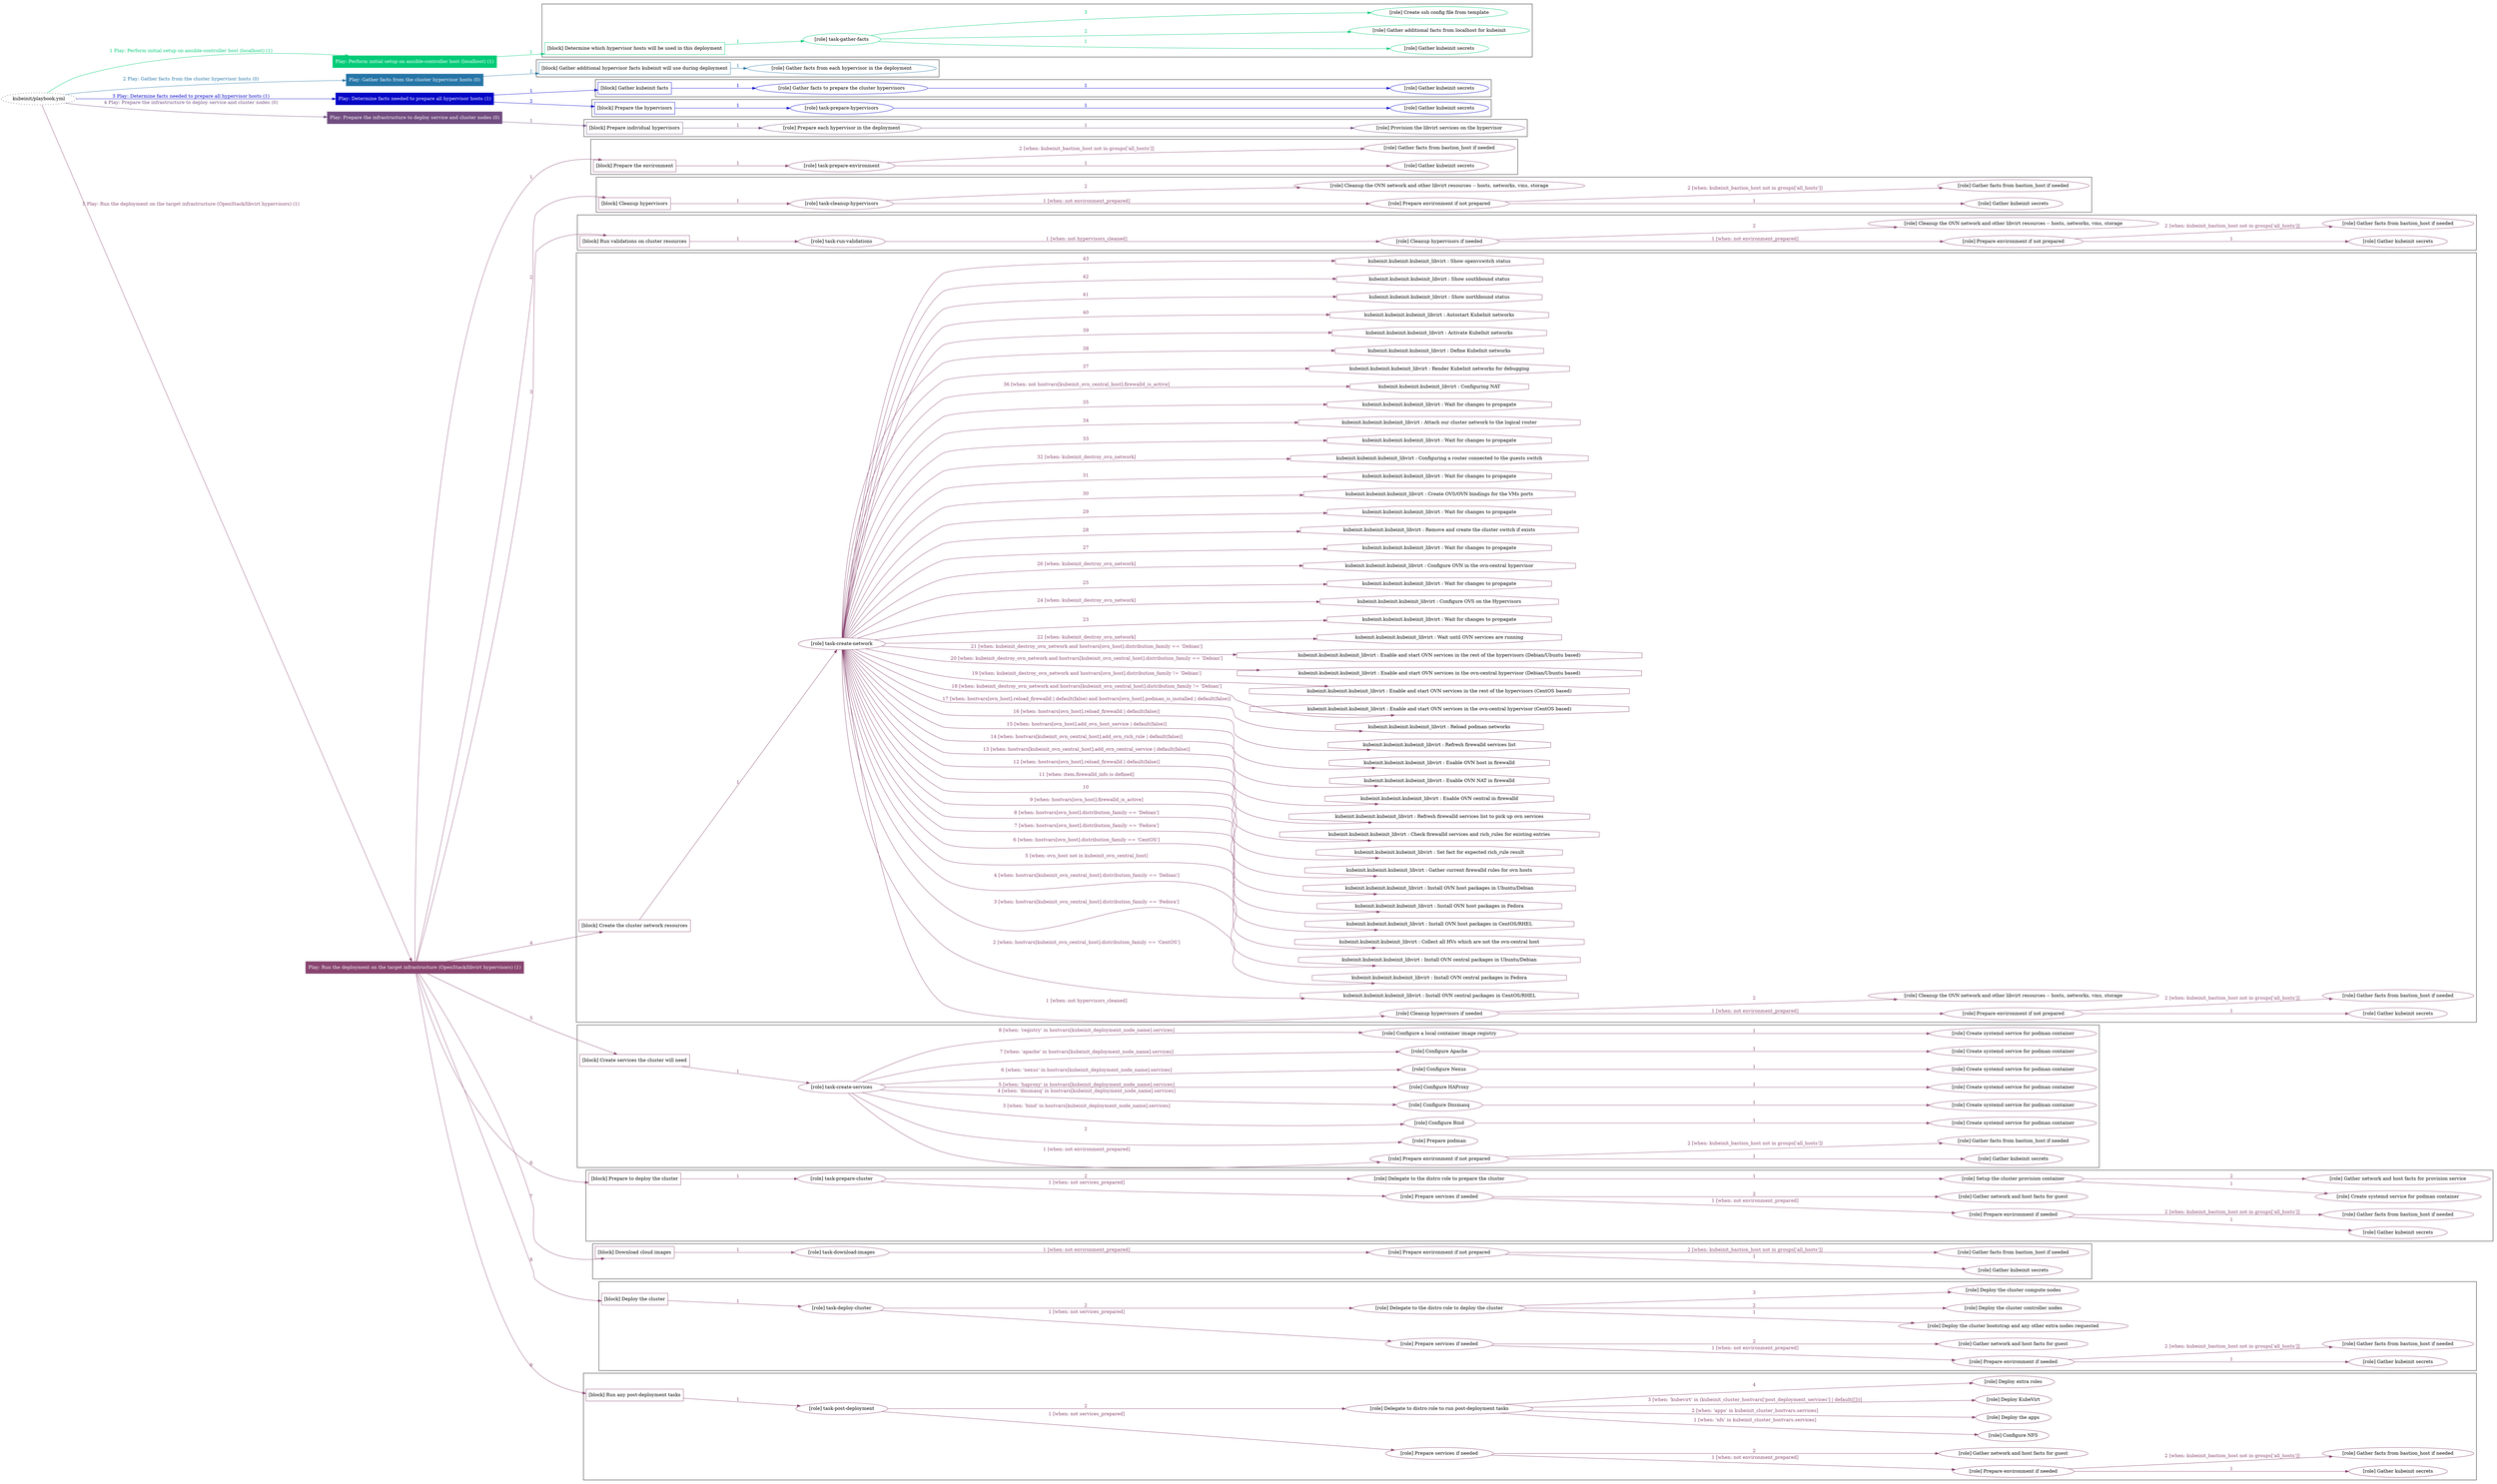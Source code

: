 digraph {
	graph [concentrate=true ordering=in rankdir=LR ratio=fill]
	edge [esep=5 sep=10]
	"kubeinit/playbook.yml" [URL="/home/runner/work/kubeinit/kubeinit/kubeinit/playbook.yml" id=playbook_75ed7de5 style=dotted]
	"kubeinit/playbook.yml" -> play_9afb2db4 [label="1 Play: Perform initial setup on ansible-controller host (localhost) (1)" color="#01cb77" fontcolor="#01cb77" id=edge_play_9afb2db4 labeltooltip="1 Play: Perform initial setup on ansible-controller host (localhost) (1)" tooltip="1 Play: Perform initial setup on ansible-controller host (localhost) (1)"]
	subgraph "Play: Perform initial setup on ansible-controller host (localhost) (1)" {
		play_9afb2db4 [label="Play: Perform initial setup on ansible-controller host (localhost) (1)" URL="/home/runner/work/kubeinit/kubeinit/kubeinit/playbook.yml" color="#01cb77" fontcolor="#ffffff" id=play_9afb2db4 shape=box style=filled tooltip=localhost]
		play_9afb2db4 -> block_e5e89c45 [label=1 color="#01cb77" fontcolor="#01cb77" id=edge_block_e5e89c45 labeltooltip=1 tooltip=1]
		subgraph cluster_block_e5e89c45 {
			block_e5e89c45 [label="[block] Determine which hypervisor hosts will be used in this deployment" URL="/home/runner/work/kubeinit/kubeinit/kubeinit/playbook.yml" color="#01cb77" id=block_e5e89c45 labeltooltip="Determine which hypervisor hosts will be used in this deployment" shape=box tooltip="Determine which hypervisor hosts will be used in this deployment"]
			block_e5e89c45 -> role_9d26ef7c [label="1 " color="#01cb77" fontcolor="#01cb77" id=edge_role_9d26ef7c labeltooltip="1 " tooltip="1 "]
			subgraph "task-gather-facts" {
				role_9d26ef7c [label="[role] task-gather-facts" URL="/home/runner/work/kubeinit/kubeinit/kubeinit/playbook.yml" color="#01cb77" id=role_9d26ef7c tooltip="task-gather-facts"]
				role_9d26ef7c -> role_3058e4da [label="1 " color="#01cb77" fontcolor="#01cb77" id=edge_role_3058e4da labeltooltip="1 " tooltip="1 "]
				subgraph "Gather kubeinit secrets" {
					role_3058e4da [label="[role] Gather kubeinit secrets" URL="/home/runner/.ansible/collections/ansible_collections/kubeinit/kubeinit/roles/kubeinit_prepare/tasks/build_hypervisors_group.yml" color="#01cb77" id=role_3058e4da tooltip="Gather kubeinit secrets"]
				}
				role_9d26ef7c -> role_82609b38 [label="2 " color="#01cb77" fontcolor="#01cb77" id=edge_role_82609b38 labeltooltip="2 " tooltip="2 "]
				subgraph "Gather additional facts from localhost for kubeinit" {
					role_82609b38 [label="[role] Gather additional facts from localhost for kubeinit" URL="/home/runner/.ansible/collections/ansible_collections/kubeinit/kubeinit/roles/kubeinit_prepare/tasks/build_hypervisors_group.yml" color="#01cb77" id=role_82609b38 tooltip="Gather additional facts from localhost for kubeinit"]
				}
				role_9d26ef7c -> role_5ca0e9cf [label="3 " color="#01cb77" fontcolor="#01cb77" id=edge_role_5ca0e9cf labeltooltip="3 " tooltip="3 "]
				subgraph "Create ssh config file from template" {
					role_5ca0e9cf [label="[role] Create ssh config file from template" URL="/home/runner/.ansible/collections/ansible_collections/kubeinit/kubeinit/roles/kubeinit_prepare/tasks/build_hypervisors_group.yml" color="#01cb77" id=role_5ca0e9cf tooltip="Create ssh config file from template"]
				}
			}
		}
	}
	"kubeinit/playbook.yml" -> play_32a6e159 [label="2 Play: Gather facts from the cluster hypervisor hosts (0)" color="#2575a7" fontcolor="#2575a7" id=edge_play_32a6e159 labeltooltip="2 Play: Gather facts from the cluster hypervisor hosts (0)" tooltip="2 Play: Gather facts from the cluster hypervisor hosts (0)"]
	subgraph "Play: Gather facts from the cluster hypervisor hosts (0)" {
		play_32a6e159 [label="Play: Gather facts from the cluster hypervisor hosts (0)" URL="/home/runner/work/kubeinit/kubeinit/kubeinit/playbook.yml" color="#2575a7" fontcolor="#ffffff" id=play_32a6e159 shape=box style=filled tooltip="Play: Gather facts from the cluster hypervisor hosts (0)"]
		play_32a6e159 -> block_18145dc9 [label=1 color="#2575a7" fontcolor="#2575a7" id=edge_block_18145dc9 labeltooltip=1 tooltip=1]
		subgraph cluster_block_18145dc9 {
			block_18145dc9 [label="[block] Gather additional hypervisor facts kubeinit will use during deployment" URL="/home/runner/work/kubeinit/kubeinit/kubeinit/playbook.yml" color="#2575a7" id=block_18145dc9 labeltooltip="Gather additional hypervisor facts kubeinit will use during deployment" shape=box tooltip="Gather additional hypervisor facts kubeinit will use during deployment"]
			block_18145dc9 -> role_f7eabd63 [label="1 " color="#2575a7" fontcolor="#2575a7" id=edge_role_f7eabd63 labeltooltip="1 " tooltip="1 "]
			subgraph "Gather facts from each hypervisor in the deployment" {
				role_f7eabd63 [label="[role] Gather facts from each hypervisor in the deployment" URL="/home/runner/work/kubeinit/kubeinit/kubeinit/playbook.yml" color="#2575a7" id=role_f7eabd63 tooltip="Gather facts from each hypervisor in the deployment"]
			}
		}
	}
	"kubeinit/playbook.yml" -> play_54af8b15 [label="3 Play: Determine facts needed to prepare all hypervisor hosts (1)" color="#0505c7" fontcolor="#0505c7" id=edge_play_54af8b15 labeltooltip="3 Play: Determine facts needed to prepare all hypervisor hosts (1)" tooltip="3 Play: Determine facts needed to prepare all hypervisor hosts (1)"]
	subgraph "Play: Determine facts needed to prepare all hypervisor hosts (1)" {
		play_54af8b15 [label="Play: Determine facts needed to prepare all hypervisor hosts (1)" URL="/home/runner/work/kubeinit/kubeinit/kubeinit/playbook.yml" color="#0505c7" fontcolor="#ffffff" id=play_54af8b15 shape=box style=filled tooltip=localhost]
		play_54af8b15 -> block_95f3be9e [label=1 color="#0505c7" fontcolor="#0505c7" id=edge_block_95f3be9e labeltooltip=1 tooltip=1]
		subgraph cluster_block_95f3be9e {
			block_95f3be9e [label="[block] Gather kubeinit facts" URL="/home/runner/work/kubeinit/kubeinit/kubeinit/playbook.yml" color="#0505c7" id=block_95f3be9e labeltooltip="Gather kubeinit facts" shape=box tooltip="Gather kubeinit facts"]
			block_95f3be9e -> role_19a0625e [label="1 " color="#0505c7" fontcolor="#0505c7" id=edge_role_19a0625e labeltooltip="1 " tooltip="1 "]
			subgraph "Gather facts to prepare the cluster hypervisors" {
				role_19a0625e [label="[role] Gather facts to prepare the cluster hypervisors" URL="/home/runner/work/kubeinit/kubeinit/kubeinit/playbook.yml" color="#0505c7" id=role_19a0625e tooltip="Gather facts to prepare the cluster hypervisors"]
				role_19a0625e -> role_cd075bb0 [label="1 " color="#0505c7" fontcolor="#0505c7" id=edge_role_cd075bb0 labeltooltip="1 " tooltip="1 "]
				subgraph "Gather kubeinit secrets" {
					role_cd075bb0 [label="[role] Gather kubeinit secrets" URL="/home/runner/.ansible/collections/ansible_collections/kubeinit/kubeinit/roles/kubeinit_prepare/tasks/gather_kubeinit_facts.yml" color="#0505c7" id=role_cd075bb0 tooltip="Gather kubeinit secrets"]
				}
			}
		}
		play_54af8b15 -> block_57c414f1 [label=2 color="#0505c7" fontcolor="#0505c7" id=edge_block_57c414f1 labeltooltip=2 tooltip=2]
		subgraph cluster_block_57c414f1 {
			block_57c414f1 [label="[block] Prepare the hypervisors" URL="/home/runner/work/kubeinit/kubeinit/kubeinit/playbook.yml" color="#0505c7" id=block_57c414f1 labeltooltip="Prepare the hypervisors" shape=box tooltip="Prepare the hypervisors"]
			block_57c414f1 -> role_4d7a8f84 [label="1 " color="#0505c7" fontcolor="#0505c7" id=edge_role_4d7a8f84 labeltooltip="1 " tooltip="1 "]
			subgraph "task-prepare-hypervisors" {
				role_4d7a8f84 [label="[role] task-prepare-hypervisors" URL="/home/runner/work/kubeinit/kubeinit/kubeinit/playbook.yml" color="#0505c7" id=role_4d7a8f84 tooltip="task-prepare-hypervisors"]
				role_4d7a8f84 -> role_00025cf4 [label="1 " color="#0505c7" fontcolor="#0505c7" id=edge_role_00025cf4 labeltooltip="1 " tooltip="1 "]
				subgraph "Gather kubeinit secrets" {
					role_00025cf4 [label="[role] Gather kubeinit secrets" URL="/home/runner/.ansible/collections/ansible_collections/kubeinit/kubeinit/roles/kubeinit_prepare/tasks/gather_kubeinit_facts.yml" color="#0505c7" id=role_00025cf4 tooltip="Gather kubeinit secrets"]
				}
			}
		}
	}
	"kubeinit/playbook.yml" -> play_59550cbf [label="4 Play: Prepare the infrastructure to deploy service and cluster nodes (0)" color="#704c80" fontcolor="#704c80" id=edge_play_59550cbf labeltooltip="4 Play: Prepare the infrastructure to deploy service and cluster nodes (0)" tooltip="4 Play: Prepare the infrastructure to deploy service and cluster nodes (0)"]
	subgraph "Play: Prepare the infrastructure to deploy service and cluster nodes (0)" {
		play_59550cbf [label="Play: Prepare the infrastructure to deploy service and cluster nodes (0)" URL="/home/runner/work/kubeinit/kubeinit/kubeinit/playbook.yml" color="#704c80" fontcolor="#ffffff" id=play_59550cbf shape=box style=filled tooltip="Play: Prepare the infrastructure to deploy service and cluster nodes (0)"]
		play_59550cbf -> block_0f67f20b [label=1 color="#704c80" fontcolor="#704c80" id=edge_block_0f67f20b labeltooltip=1 tooltip=1]
		subgraph cluster_block_0f67f20b {
			block_0f67f20b [label="[block] Prepare individual hypervisors" URL="/home/runner/work/kubeinit/kubeinit/kubeinit/playbook.yml" color="#704c80" id=block_0f67f20b labeltooltip="Prepare individual hypervisors" shape=box tooltip="Prepare individual hypervisors"]
			block_0f67f20b -> role_897a4caf [label="1 " color="#704c80" fontcolor="#704c80" id=edge_role_897a4caf labeltooltip="1 " tooltip="1 "]
			subgraph "Prepare each hypervisor in the deployment" {
				role_897a4caf [label="[role] Prepare each hypervisor in the deployment" URL="/home/runner/work/kubeinit/kubeinit/kubeinit/playbook.yml" color="#704c80" id=role_897a4caf tooltip="Prepare each hypervisor in the deployment"]
				role_897a4caf -> role_8b189b35 [label="1 " color="#704c80" fontcolor="#704c80" id=edge_role_8b189b35 labeltooltip="1 " tooltip="1 "]
				subgraph "Provision the libvirt services on the hypervisor" {
					role_8b189b35 [label="[role] Provision the libvirt services on the hypervisor" URL="/home/runner/.ansible/collections/ansible_collections/kubeinit/kubeinit/roles/kubeinit_prepare/tasks/prepare_hypervisor.yml" color="#704c80" id=role_8b189b35 tooltip="Provision the libvirt services on the hypervisor"]
				}
			}
		}
	}
	"kubeinit/playbook.yml" -> play_2d726da7 [label="5 Play: Run the deployment on the target infrastructure (OpenStack/libvirt hypervisors) (1)" color="#88446f" fontcolor="#88446f" id=edge_play_2d726da7 labeltooltip="5 Play: Run the deployment on the target infrastructure (OpenStack/libvirt hypervisors) (1)" tooltip="5 Play: Run the deployment on the target infrastructure (OpenStack/libvirt hypervisors) (1)"]
	subgraph "Play: Run the deployment on the target infrastructure (OpenStack/libvirt hypervisors) (1)" {
		play_2d726da7 [label="Play: Run the deployment on the target infrastructure (OpenStack/libvirt hypervisors) (1)" URL="/home/runner/work/kubeinit/kubeinit/kubeinit/playbook.yml" color="#88446f" fontcolor="#ffffff" id=play_2d726da7 shape=box style=filled tooltip=localhost]
		play_2d726da7 -> block_6ec5387c [label=1 color="#88446f" fontcolor="#88446f" id=edge_block_6ec5387c labeltooltip=1 tooltip=1]
		subgraph cluster_block_6ec5387c {
			block_6ec5387c [label="[block] Prepare the environment" URL="/home/runner/work/kubeinit/kubeinit/kubeinit/playbook.yml" color="#88446f" id=block_6ec5387c labeltooltip="Prepare the environment" shape=box tooltip="Prepare the environment"]
			block_6ec5387c -> role_2b308cd2 [label="1 " color="#88446f" fontcolor="#88446f" id=edge_role_2b308cd2 labeltooltip="1 " tooltip="1 "]
			subgraph "task-prepare-environment" {
				role_2b308cd2 [label="[role] task-prepare-environment" URL="/home/runner/work/kubeinit/kubeinit/kubeinit/playbook.yml" color="#88446f" id=role_2b308cd2 tooltip="task-prepare-environment"]
				role_2b308cd2 -> role_8f3c4202 [label="1 " color="#88446f" fontcolor="#88446f" id=edge_role_8f3c4202 labeltooltip="1 " tooltip="1 "]
				subgraph "Gather kubeinit secrets" {
					role_8f3c4202 [label="[role] Gather kubeinit secrets" URL="/home/runner/.ansible/collections/ansible_collections/kubeinit/kubeinit/roles/kubeinit_prepare/tasks/gather_kubeinit_facts.yml" color="#88446f" id=role_8f3c4202 tooltip="Gather kubeinit secrets"]
				}
				role_2b308cd2 -> role_81eeefda [label="2 [when: kubeinit_bastion_host not in groups['all_hosts']]" color="#88446f" fontcolor="#88446f" id=edge_role_81eeefda labeltooltip="2 [when: kubeinit_bastion_host not in groups['all_hosts']]" tooltip="2 [when: kubeinit_bastion_host not in groups['all_hosts']]"]
				subgraph "Gather facts from bastion_host if needed" {
					role_81eeefda [label="[role] Gather facts from bastion_host if needed" URL="/home/runner/.ansible/collections/ansible_collections/kubeinit/kubeinit/roles/kubeinit_prepare/tasks/main.yml" color="#88446f" id=role_81eeefda tooltip="Gather facts from bastion_host if needed"]
				}
			}
		}
		play_2d726da7 -> block_8beede01 [label=2 color="#88446f" fontcolor="#88446f" id=edge_block_8beede01 labeltooltip=2 tooltip=2]
		subgraph cluster_block_8beede01 {
			block_8beede01 [label="[block] Cleanup hypervisors" URL="/home/runner/work/kubeinit/kubeinit/kubeinit/playbook.yml" color="#88446f" id=block_8beede01 labeltooltip="Cleanup hypervisors" shape=box tooltip="Cleanup hypervisors"]
			block_8beede01 -> role_a812549b [label="1 " color="#88446f" fontcolor="#88446f" id=edge_role_a812549b labeltooltip="1 " tooltip="1 "]
			subgraph "task-cleanup-hypervisors" {
				role_a812549b [label="[role] task-cleanup-hypervisors" URL="/home/runner/work/kubeinit/kubeinit/kubeinit/playbook.yml" color="#88446f" id=role_a812549b tooltip="task-cleanup-hypervisors"]
				role_a812549b -> role_cc4e2b9d [label="1 [when: not environment_prepared]" color="#88446f" fontcolor="#88446f" id=edge_role_cc4e2b9d labeltooltip="1 [when: not environment_prepared]" tooltip="1 [when: not environment_prepared]"]
				subgraph "Prepare environment if not prepared" {
					role_cc4e2b9d [label="[role] Prepare environment if not prepared" URL="/home/runner/.ansible/collections/ansible_collections/kubeinit/kubeinit/roles/kubeinit_libvirt/tasks/cleanup_hypervisors.yml" color="#88446f" id=role_cc4e2b9d tooltip="Prepare environment if not prepared"]
					role_cc4e2b9d -> role_36373f9d [label="1 " color="#88446f" fontcolor="#88446f" id=edge_role_36373f9d labeltooltip="1 " tooltip="1 "]
					subgraph "Gather kubeinit secrets" {
						role_36373f9d [label="[role] Gather kubeinit secrets" URL="/home/runner/.ansible/collections/ansible_collections/kubeinit/kubeinit/roles/kubeinit_prepare/tasks/gather_kubeinit_facts.yml" color="#88446f" id=role_36373f9d tooltip="Gather kubeinit secrets"]
					}
					role_cc4e2b9d -> role_893c5c5b [label="2 [when: kubeinit_bastion_host not in groups['all_hosts']]" color="#88446f" fontcolor="#88446f" id=edge_role_893c5c5b labeltooltip="2 [when: kubeinit_bastion_host not in groups['all_hosts']]" tooltip="2 [when: kubeinit_bastion_host not in groups['all_hosts']]"]
					subgraph "Gather facts from bastion_host if needed" {
						role_893c5c5b [label="[role] Gather facts from bastion_host if needed" URL="/home/runner/.ansible/collections/ansible_collections/kubeinit/kubeinit/roles/kubeinit_prepare/tasks/main.yml" color="#88446f" id=role_893c5c5b tooltip="Gather facts from bastion_host if needed"]
					}
				}
				role_a812549b -> role_3b81a8c5 [label="2 " color="#88446f" fontcolor="#88446f" id=edge_role_3b81a8c5 labeltooltip="2 " tooltip="2 "]
				subgraph "Cleanup the OVN network and other libvirt resources -- hosts, networks, vms, storage" {
					role_3b81a8c5 [label="[role] Cleanup the OVN network and other libvirt resources -- hosts, networks, vms, storage" URL="/home/runner/.ansible/collections/ansible_collections/kubeinit/kubeinit/roles/kubeinit_libvirt/tasks/cleanup_hypervisors.yml" color="#88446f" id=role_3b81a8c5 tooltip="Cleanup the OVN network and other libvirt resources -- hosts, networks, vms, storage"]
				}
			}
		}
		play_2d726da7 -> block_04fbee65 [label=3 color="#88446f" fontcolor="#88446f" id=edge_block_04fbee65 labeltooltip=3 tooltip=3]
		subgraph cluster_block_04fbee65 {
			block_04fbee65 [label="[block] Run validations on cluster resources" URL="/home/runner/work/kubeinit/kubeinit/kubeinit/playbook.yml" color="#88446f" id=block_04fbee65 labeltooltip="Run validations on cluster resources" shape=box tooltip="Run validations on cluster resources"]
			block_04fbee65 -> role_39d9d28d [label="1 " color="#88446f" fontcolor="#88446f" id=edge_role_39d9d28d labeltooltip="1 " tooltip="1 "]
			subgraph "task-run-validations" {
				role_39d9d28d [label="[role] task-run-validations" URL="/home/runner/work/kubeinit/kubeinit/kubeinit/playbook.yml" color="#88446f" id=role_39d9d28d tooltip="task-run-validations"]
				role_39d9d28d -> role_3a535f55 [label="1 [when: not hypervisors_cleaned]" color="#88446f" fontcolor="#88446f" id=edge_role_3a535f55 labeltooltip="1 [when: not hypervisors_cleaned]" tooltip="1 [when: not hypervisors_cleaned]"]
				subgraph "Cleanup hypervisors if needed" {
					role_3a535f55 [label="[role] Cleanup hypervisors if needed" URL="/home/runner/.ansible/collections/ansible_collections/kubeinit/kubeinit/roles/kubeinit_validations/tasks/main.yml" color="#88446f" id=role_3a535f55 tooltip="Cleanup hypervisors if needed"]
					role_3a535f55 -> role_a0035e5f [label="1 [when: not environment_prepared]" color="#88446f" fontcolor="#88446f" id=edge_role_a0035e5f labeltooltip="1 [when: not environment_prepared]" tooltip="1 [when: not environment_prepared]"]
					subgraph "Prepare environment if not prepared" {
						role_a0035e5f [label="[role] Prepare environment if not prepared" URL="/home/runner/.ansible/collections/ansible_collections/kubeinit/kubeinit/roles/kubeinit_libvirt/tasks/cleanup_hypervisors.yml" color="#88446f" id=role_a0035e5f tooltip="Prepare environment if not prepared"]
						role_a0035e5f -> role_e449bdf9 [label="1 " color="#88446f" fontcolor="#88446f" id=edge_role_e449bdf9 labeltooltip="1 " tooltip="1 "]
						subgraph "Gather kubeinit secrets" {
							role_e449bdf9 [label="[role] Gather kubeinit secrets" URL="/home/runner/.ansible/collections/ansible_collections/kubeinit/kubeinit/roles/kubeinit_prepare/tasks/gather_kubeinit_facts.yml" color="#88446f" id=role_e449bdf9 tooltip="Gather kubeinit secrets"]
						}
						role_a0035e5f -> role_a700fbf8 [label="2 [when: kubeinit_bastion_host not in groups['all_hosts']]" color="#88446f" fontcolor="#88446f" id=edge_role_a700fbf8 labeltooltip="2 [when: kubeinit_bastion_host not in groups['all_hosts']]" tooltip="2 [when: kubeinit_bastion_host not in groups['all_hosts']]"]
						subgraph "Gather facts from bastion_host if needed" {
							role_a700fbf8 [label="[role] Gather facts from bastion_host if needed" URL="/home/runner/.ansible/collections/ansible_collections/kubeinit/kubeinit/roles/kubeinit_prepare/tasks/main.yml" color="#88446f" id=role_a700fbf8 tooltip="Gather facts from bastion_host if needed"]
						}
					}
					role_3a535f55 -> role_d8163365 [label="2 " color="#88446f" fontcolor="#88446f" id=edge_role_d8163365 labeltooltip="2 " tooltip="2 "]
					subgraph "Cleanup the OVN network and other libvirt resources -- hosts, networks, vms, storage" {
						role_d8163365 [label="[role] Cleanup the OVN network and other libvirt resources -- hosts, networks, vms, storage" URL="/home/runner/.ansible/collections/ansible_collections/kubeinit/kubeinit/roles/kubeinit_libvirt/tasks/cleanup_hypervisors.yml" color="#88446f" id=role_d8163365 tooltip="Cleanup the OVN network and other libvirt resources -- hosts, networks, vms, storage"]
					}
				}
			}
		}
		play_2d726da7 -> block_92db4d19 [label=4 color="#88446f" fontcolor="#88446f" id=edge_block_92db4d19 labeltooltip=4 tooltip=4]
		subgraph cluster_block_92db4d19 {
			block_92db4d19 [label="[block] Create the cluster network resources" URL="/home/runner/work/kubeinit/kubeinit/kubeinit/playbook.yml" color="#88446f" id=block_92db4d19 labeltooltip="Create the cluster network resources" shape=box tooltip="Create the cluster network resources"]
			block_92db4d19 -> role_3614b456 [label="1 " color="#88446f" fontcolor="#88446f" id=edge_role_3614b456 labeltooltip="1 " tooltip="1 "]
			subgraph "task-create-network" {
				role_3614b456 [label="[role] task-create-network" URL="/home/runner/work/kubeinit/kubeinit/kubeinit/playbook.yml" color="#88446f" id=role_3614b456 tooltip="task-create-network"]
				role_3614b456 -> role_a251bb12 [label="1 [when: not hypervisors_cleaned]" color="#88446f" fontcolor="#88446f" id=edge_role_a251bb12 labeltooltip="1 [when: not hypervisors_cleaned]" tooltip="1 [when: not hypervisors_cleaned]"]
				subgraph "Cleanup hypervisors if needed" {
					role_a251bb12 [label="[role] Cleanup hypervisors if needed" URL="/home/runner/.ansible/collections/ansible_collections/kubeinit/kubeinit/roles/kubeinit_libvirt/tasks/create_network.yml" color="#88446f" id=role_a251bb12 tooltip="Cleanup hypervisors if needed"]
					role_a251bb12 -> role_070be899 [label="1 [when: not environment_prepared]" color="#88446f" fontcolor="#88446f" id=edge_role_070be899 labeltooltip="1 [when: not environment_prepared]" tooltip="1 [when: not environment_prepared]"]
					subgraph "Prepare environment if not prepared" {
						role_070be899 [label="[role] Prepare environment if not prepared" URL="/home/runner/.ansible/collections/ansible_collections/kubeinit/kubeinit/roles/kubeinit_libvirt/tasks/cleanup_hypervisors.yml" color="#88446f" id=role_070be899 tooltip="Prepare environment if not prepared"]
						role_070be899 -> role_98d6e634 [label="1 " color="#88446f" fontcolor="#88446f" id=edge_role_98d6e634 labeltooltip="1 " tooltip="1 "]
						subgraph "Gather kubeinit secrets" {
							role_98d6e634 [label="[role] Gather kubeinit secrets" URL="/home/runner/.ansible/collections/ansible_collections/kubeinit/kubeinit/roles/kubeinit_prepare/tasks/gather_kubeinit_facts.yml" color="#88446f" id=role_98d6e634 tooltip="Gather kubeinit secrets"]
						}
						role_070be899 -> role_94701783 [label="2 [when: kubeinit_bastion_host not in groups['all_hosts']]" color="#88446f" fontcolor="#88446f" id=edge_role_94701783 labeltooltip="2 [when: kubeinit_bastion_host not in groups['all_hosts']]" tooltip="2 [when: kubeinit_bastion_host not in groups['all_hosts']]"]
						subgraph "Gather facts from bastion_host if needed" {
							role_94701783 [label="[role] Gather facts from bastion_host if needed" URL="/home/runner/.ansible/collections/ansible_collections/kubeinit/kubeinit/roles/kubeinit_prepare/tasks/main.yml" color="#88446f" id=role_94701783 tooltip="Gather facts from bastion_host if needed"]
						}
					}
					role_a251bb12 -> role_8db1e393 [label="2 " color="#88446f" fontcolor="#88446f" id=edge_role_8db1e393 labeltooltip="2 " tooltip="2 "]
					subgraph "Cleanup the OVN network and other libvirt resources -- hosts, networks, vms, storage" {
						role_8db1e393 [label="[role] Cleanup the OVN network and other libvirt resources -- hosts, networks, vms, storage" URL="/home/runner/.ansible/collections/ansible_collections/kubeinit/kubeinit/roles/kubeinit_libvirt/tasks/cleanup_hypervisors.yml" color="#88446f" id=role_8db1e393 tooltip="Cleanup the OVN network and other libvirt resources -- hosts, networks, vms, storage"]
					}
				}
				task_3e957d24 [label="kubeinit.kubeinit.kubeinit_libvirt : Install OVN central packages in CentOS/RHEL" URL="/home/runner/.ansible/collections/ansible_collections/kubeinit/kubeinit/roles/kubeinit_libvirt/tasks/create_network.yml" color="#88446f" id=task_3e957d24 shape=octagon tooltip="kubeinit.kubeinit.kubeinit_libvirt : Install OVN central packages in CentOS/RHEL"]
				role_3614b456 -> task_3e957d24 [label="2 [when: hostvars[kubeinit_ovn_central_host].distribution_family == 'CentOS']" color="#88446f" fontcolor="#88446f" id=edge_task_3e957d24 labeltooltip="2 [when: hostvars[kubeinit_ovn_central_host].distribution_family == 'CentOS']" tooltip="2 [when: hostvars[kubeinit_ovn_central_host].distribution_family == 'CentOS']"]
				task_6162a3ca [label="kubeinit.kubeinit.kubeinit_libvirt : Install OVN central packages in Fedora" URL="/home/runner/.ansible/collections/ansible_collections/kubeinit/kubeinit/roles/kubeinit_libvirt/tasks/create_network.yml" color="#88446f" id=task_6162a3ca shape=octagon tooltip="kubeinit.kubeinit.kubeinit_libvirt : Install OVN central packages in Fedora"]
				role_3614b456 -> task_6162a3ca [label="3 [when: hostvars[kubeinit_ovn_central_host].distribution_family == 'Fedora']" color="#88446f" fontcolor="#88446f" id=edge_task_6162a3ca labeltooltip="3 [when: hostvars[kubeinit_ovn_central_host].distribution_family == 'Fedora']" tooltip="3 [when: hostvars[kubeinit_ovn_central_host].distribution_family == 'Fedora']"]
				task_4436d719 [label="kubeinit.kubeinit.kubeinit_libvirt : Install OVN central packages in Ubuntu/Debian" URL="/home/runner/.ansible/collections/ansible_collections/kubeinit/kubeinit/roles/kubeinit_libvirt/tasks/create_network.yml" color="#88446f" id=task_4436d719 shape=octagon tooltip="kubeinit.kubeinit.kubeinit_libvirt : Install OVN central packages in Ubuntu/Debian"]
				role_3614b456 -> task_4436d719 [label="4 [when: hostvars[kubeinit_ovn_central_host].distribution_family == 'Debian']" color="#88446f" fontcolor="#88446f" id=edge_task_4436d719 labeltooltip="4 [when: hostvars[kubeinit_ovn_central_host].distribution_family == 'Debian']" tooltip="4 [when: hostvars[kubeinit_ovn_central_host].distribution_family == 'Debian']"]
				task_0bc0603c [label="kubeinit.kubeinit.kubeinit_libvirt : Collect all HVs which are not the ovn-central host" URL="/home/runner/.ansible/collections/ansible_collections/kubeinit/kubeinit/roles/kubeinit_libvirt/tasks/create_network.yml" color="#88446f" id=task_0bc0603c shape=octagon tooltip="kubeinit.kubeinit.kubeinit_libvirt : Collect all HVs which are not the ovn-central host"]
				role_3614b456 -> task_0bc0603c [label="5 [when: ovn_host not in kubeinit_ovn_central_host]" color="#88446f" fontcolor="#88446f" id=edge_task_0bc0603c labeltooltip="5 [when: ovn_host not in kubeinit_ovn_central_host]" tooltip="5 [when: ovn_host not in kubeinit_ovn_central_host]"]
				task_3b7cb668 [label="kubeinit.kubeinit.kubeinit_libvirt : Install OVN host packages in CentOS/RHEL" URL="/home/runner/.ansible/collections/ansible_collections/kubeinit/kubeinit/roles/kubeinit_libvirt/tasks/create_network.yml" color="#88446f" id=task_3b7cb668 shape=octagon tooltip="kubeinit.kubeinit.kubeinit_libvirt : Install OVN host packages in CentOS/RHEL"]
				role_3614b456 -> task_3b7cb668 [label="6 [when: hostvars[ovn_host].distribution_family == 'CentOS']" color="#88446f" fontcolor="#88446f" id=edge_task_3b7cb668 labeltooltip="6 [when: hostvars[ovn_host].distribution_family == 'CentOS']" tooltip="6 [when: hostvars[ovn_host].distribution_family == 'CentOS']"]
				task_6bf267fa [label="kubeinit.kubeinit.kubeinit_libvirt : Install OVN host packages in Fedora" URL="/home/runner/.ansible/collections/ansible_collections/kubeinit/kubeinit/roles/kubeinit_libvirt/tasks/create_network.yml" color="#88446f" id=task_6bf267fa shape=octagon tooltip="kubeinit.kubeinit.kubeinit_libvirt : Install OVN host packages in Fedora"]
				role_3614b456 -> task_6bf267fa [label="7 [when: hostvars[ovn_host].distribution_family == 'Fedora']" color="#88446f" fontcolor="#88446f" id=edge_task_6bf267fa labeltooltip="7 [when: hostvars[ovn_host].distribution_family == 'Fedora']" tooltip="7 [when: hostvars[ovn_host].distribution_family == 'Fedora']"]
				task_fc2cb117 [label="kubeinit.kubeinit.kubeinit_libvirt : Install OVN host packages in Ubuntu/Debian" URL="/home/runner/.ansible/collections/ansible_collections/kubeinit/kubeinit/roles/kubeinit_libvirt/tasks/create_network.yml" color="#88446f" id=task_fc2cb117 shape=octagon tooltip="kubeinit.kubeinit.kubeinit_libvirt : Install OVN host packages in Ubuntu/Debian"]
				role_3614b456 -> task_fc2cb117 [label="8 [when: hostvars[ovn_host].distribution_family == 'Debian']" color="#88446f" fontcolor="#88446f" id=edge_task_fc2cb117 labeltooltip="8 [when: hostvars[ovn_host].distribution_family == 'Debian']" tooltip="8 [when: hostvars[ovn_host].distribution_family == 'Debian']"]
				task_1201eb2f [label="kubeinit.kubeinit.kubeinit_libvirt : Gather current firewalld rules for ovn hosts" URL="/home/runner/.ansible/collections/ansible_collections/kubeinit/kubeinit/roles/kubeinit_libvirt/tasks/create_network.yml" color="#88446f" id=task_1201eb2f shape=octagon tooltip="kubeinit.kubeinit.kubeinit_libvirt : Gather current firewalld rules for ovn hosts"]
				role_3614b456 -> task_1201eb2f [label="9 [when: hostvars[ovn_host].firewalld_is_active]" color="#88446f" fontcolor="#88446f" id=edge_task_1201eb2f labeltooltip="9 [when: hostvars[ovn_host].firewalld_is_active]" tooltip="9 [when: hostvars[ovn_host].firewalld_is_active]"]
				task_1dd842ad [label="kubeinit.kubeinit.kubeinit_libvirt : Set fact for expected rich_rule result" URL="/home/runner/.ansible/collections/ansible_collections/kubeinit/kubeinit/roles/kubeinit_libvirt/tasks/create_network.yml" color="#88446f" id=task_1dd842ad shape=octagon tooltip="kubeinit.kubeinit.kubeinit_libvirt : Set fact for expected rich_rule result"]
				role_3614b456 -> task_1dd842ad [label="10 " color="#88446f" fontcolor="#88446f" id=edge_task_1dd842ad labeltooltip="10 " tooltip="10 "]
				task_1f372b46 [label="kubeinit.kubeinit.kubeinit_libvirt : Check firewalld services and rich_rules for existing entries" URL="/home/runner/.ansible/collections/ansible_collections/kubeinit/kubeinit/roles/kubeinit_libvirt/tasks/create_network.yml" color="#88446f" id=task_1f372b46 shape=octagon tooltip="kubeinit.kubeinit.kubeinit_libvirt : Check firewalld services and rich_rules for existing entries"]
				role_3614b456 -> task_1f372b46 [label="11 [when: item.firewalld_info is defined]" color="#88446f" fontcolor="#88446f" id=edge_task_1f372b46 labeltooltip="11 [when: item.firewalld_info is defined]" tooltip="11 [when: item.firewalld_info is defined]"]
				task_ee99c64b [label="kubeinit.kubeinit.kubeinit_libvirt : Refresh firewalld services list to pick up ovn services" URL="/home/runner/.ansible/collections/ansible_collections/kubeinit/kubeinit/roles/kubeinit_libvirt/tasks/create_network.yml" color="#88446f" id=task_ee99c64b shape=octagon tooltip="kubeinit.kubeinit.kubeinit_libvirt : Refresh firewalld services list to pick up ovn services"]
				role_3614b456 -> task_ee99c64b [label="12 [when: hostvars[ovn_host].reload_firewalld | default(false)]" color="#88446f" fontcolor="#88446f" id=edge_task_ee99c64b labeltooltip="12 [when: hostvars[ovn_host].reload_firewalld | default(false)]" tooltip="12 [when: hostvars[ovn_host].reload_firewalld | default(false)]"]
				task_72b137fc [label="kubeinit.kubeinit.kubeinit_libvirt : Enable OVN central in firewalld" URL="/home/runner/.ansible/collections/ansible_collections/kubeinit/kubeinit/roles/kubeinit_libvirt/tasks/create_network.yml" color="#88446f" id=task_72b137fc shape=octagon tooltip="kubeinit.kubeinit.kubeinit_libvirt : Enable OVN central in firewalld"]
				role_3614b456 -> task_72b137fc [label="13 [when: hostvars[kubeinit_ovn_central_host].add_ovn_central_service | default(false)]" color="#88446f" fontcolor="#88446f" id=edge_task_72b137fc labeltooltip="13 [when: hostvars[kubeinit_ovn_central_host].add_ovn_central_service | default(false)]" tooltip="13 [when: hostvars[kubeinit_ovn_central_host].add_ovn_central_service | default(false)]"]
				task_90473388 [label="kubeinit.kubeinit.kubeinit_libvirt : Enable OVN NAT in firewalld" URL="/home/runner/.ansible/collections/ansible_collections/kubeinit/kubeinit/roles/kubeinit_libvirt/tasks/create_network.yml" color="#88446f" id=task_90473388 shape=octagon tooltip="kubeinit.kubeinit.kubeinit_libvirt : Enable OVN NAT in firewalld"]
				role_3614b456 -> task_90473388 [label="14 [when: hostvars[kubeinit_ovn_central_host].add_ovn_rich_rule | default(false)]" color="#88446f" fontcolor="#88446f" id=edge_task_90473388 labeltooltip="14 [when: hostvars[kubeinit_ovn_central_host].add_ovn_rich_rule | default(false)]" tooltip="14 [when: hostvars[kubeinit_ovn_central_host].add_ovn_rich_rule | default(false)]"]
				task_790ff5c3 [label="kubeinit.kubeinit.kubeinit_libvirt : Enable OVN host in firewalld" URL="/home/runner/.ansible/collections/ansible_collections/kubeinit/kubeinit/roles/kubeinit_libvirt/tasks/create_network.yml" color="#88446f" id=task_790ff5c3 shape=octagon tooltip="kubeinit.kubeinit.kubeinit_libvirt : Enable OVN host in firewalld"]
				role_3614b456 -> task_790ff5c3 [label="15 [when: hostvars[ovn_host].add_ovn_host_service | default(false)]" color="#88446f" fontcolor="#88446f" id=edge_task_790ff5c3 labeltooltip="15 [when: hostvars[ovn_host].add_ovn_host_service | default(false)]" tooltip="15 [when: hostvars[ovn_host].add_ovn_host_service | default(false)]"]
				task_d0ba86b8 [label="kubeinit.kubeinit.kubeinit_libvirt : Refresh firewalld services list" URL="/home/runner/.ansible/collections/ansible_collections/kubeinit/kubeinit/roles/kubeinit_libvirt/tasks/create_network.yml" color="#88446f" id=task_d0ba86b8 shape=octagon tooltip="kubeinit.kubeinit.kubeinit_libvirt : Refresh firewalld services list"]
				role_3614b456 -> task_d0ba86b8 [label="16 [when: hostvars[ovn_host].reload_firewalld | default(false)]" color="#88446f" fontcolor="#88446f" id=edge_task_d0ba86b8 labeltooltip="16 [when: hostvars[ovn_host].reload_firewalld | default(false)]" tooltip="16 [when: hostvars[ovn_host].reload_firewalld | default(false)]"]
				task_efc04952 [label="kubeinit.kubeinit.kubeinit_libvirt : Reload podman networks" URL="/home/runner/.ansible/collections/ansible_collections/kubeinit/kubeinit/roles/kubeinit_libvirt/tasks/create_network.yml" color="#88446f" id=task_efc04952 shape=octagon tooltip="kubeinit.kubeinit.kubeinit_libvirt : Reload podman networks"]
				role_3614b456 -> task_efc04952 [label="17 [when: hostvars[ovn_host].reload_firewalld | default(false) and hostvars[ovn_host].podman_is_installed | default(false)]" color="#88446f" fontcolor="#88446f" id=edge_task_efc04952 labeltooltip="17 [when: hostvars[ovn_host].reload_firewalld | default(false) and hostvars[ovn_host].podman_is_installed | default(false)]" tooltip="17 [when: hostvars[ovn_host].reload_firewalld | default(false) and hostvars[ovn_host].podman_is_installed | default(false)]"]
				task_f823c356 [label="kubeinit.kubeinit.kubeinit_libvirt : Enable and start OVN services in the ovn-central hypervisor (CentOS based)" URL="/home/runner/.ansible/collections/ansible_collections/kubeinit/kubeinit/roles/kubeinit_libvirt/tasks/create_network.yml" color="#88446f" id=task_f823c356 shape=octagon tooltip="kubeinit.kubeinit.kubeinit_libvirt : Enable and start OVN services in the ovn-central hypervisor (CentOS based)"]
				role_3614b456 -> task_f823c356 [label="18 [when: kubeinit_destroy_ovn_network and hostvars[kubeinit_ovn_central_host].distribution_family != 'Debian']" color="#88446f" fontcolor="#88446f" id=edge_task_f823c356 labeltooltip="18 [when: kubeinit_destroy_ovn_network and hostvars[kubeinit_ovn_central_host].distribution_family != 'Debian']" tooltip="18 [when: kubeinit_destroy_ovn_network and hostvars[kubeinit_ovn_central_host].distribution_family != 'Debian']"]
				task_a1985de6 [label="kubeinit.kubeinit.kubeinit_libvirt : Enable and start OVN services in the rest of the hypervisors (CentOS based)" URL="/home/runner/.ansible/collections/ansible_collections/kubeinit/kubeinit/roles/kubeinit_libvirt/tasks/create_network.yml" color="#88446f" id=task_a1985de6 shape=octagon tooltip="kubeinit.kubeinit.kubeinit_libvirt : Enable and start OVN services in the rest of the hypervisors (CentOS based)"]
				role_3614b456 -> task_a1985de6 [label="19 [when: kubeinit_destroy_ovn_network and hostvars[ovn_host].distribution_family != 'Debian']" color="#88446f" fontcolor="#88446f" id=edge_task_a1985de6 labeltooltip="19 [when: kubeinit_destroy_ovn_network and hostvars[ovn_host].distribution_family != 'Debian']" tooltip="19 [when: kubeinit_destroy_ovn_network and hostvars[ovn_host].distribution_family != 'Debian']"]
				task_c4853530 [label="kubeinit.kubeinit.kubeinit_libvirt : Enable and start OVN services in the ovn-central hypervisor (Debian/Ubuntu based)" URL="/home/runner/.ansible/collections/ansible_collections/kubeinit/kubeinit/roles/kubeinit_libvirt/tasks/create_network.yml" color="#88446f" id=task_c4853530 shape=octagon tooltip="kubeinit.kubeinit.kubeinit_libvirt : Enable and start OVN services in the ovn-central hypervisor (Debian/Ubuntu based)"]
				role_3614b456 -> task_c4853530 [label="20 [when: kubeinit_destroy_ovn_network and hostvars[kubeinit_ovn_central_host].distribution_family == 'Debian']" color="#88446f" fontcolor="#88446f" id=edge_task_c4853530 labeltooltip="20 [when: kubeinit_destroy_ovn_network and hostvars[kubeinit_ovn_central_host].distribution_family == 'Debian']" tooltip="20 [when: kubeinit_destroy_ovn_network and hostvars[kubeinit_ovn_central_host].distribution_family == 'Debian']"]
				task_ccd19144 [label="kubeinit.kubeinit.kubeinit_libvirt : Enable and start OVN services in the rest of the hypervisors (Debian/Ubuntu based)" URL="/home/runner/.ansible/collections/ansible_collections/kubeinit/kubeinit/roles/kubeinit_libvirt/tasks/create_network.yml" color="#88446f" id=task_ccd19144 shape=octagon tooltip="kubeinit.kubeinit.kubeinit_libvirt : Enable and start OVN services in the rest of the hypervisors (Debian/Ubuntu based)"]
				role_3614b456 -> task_ccd19144 [label="21 [when: kubeinit_destroy_ovn_network and hostvars[ovn_host].distribution_family == 'Debian']" color="#88446f" fontcolor="#88446f" id=edge_task_ccd19144 labeltooltip="21 [when: kubeinit_destroy_ovn_network and hostvars[ovn_host].distribution_family == 'Debian']" tooltip="21 [when: kubeinit_destroy_ovn_network and hostvars[ovn_host].distribution_family == 'Debian']"]
				task_5de23e5e [label="kubeinit.kubeinit.kubeinit_libvirt : Wait until OVN services are running" URL="/home/runner/.ansible/collections/ansible_collections/kubeinit/kubeinit/roles/kubeinit_libvirt/tasks/create_network.yml" color="#88446f" id=task_5de23e5e shape=octagon tooltip="kubeinit.kubeinit.kubeinit_libvirt : Wait until OVN services are running"]
				role_3614b456 -> task_5de23e5e [label="22 [when: kubeinit_destroy_ovn_network]" color="#88446f" fontcolor="#88446f" id=edge_task_5de23e5e labeltooltip="22 [when: kubeinit_destroy_ovn_network]" tooltip="22 [when: kubeinit_destroy_ovn_network]"]
				task_5ff2f398 [label="kubeinit.kubeinit.kubeinit_libvirt : Wait for changes to propagate" URL="/home/runner/.ansible/collections/ansible_collections/kubeinit/kubeinit/roles/kubeinit_libvirt/tasks/create_network.yml" color="#88446f" id=task_5ff2f398 shape=octagon tooltip="kubeinit.kubeinit.kubeinit_libvirt : Wait for changes to propagate"]
				role_3614b456 -> task_5ff2f398 [label="23 " color="#88446f" fontcolor="#88446f" id=edge_task_5ff2f398 labeltooltip="23 " tooltip="23 "]
				task_7b2a1b9d [label="kubeinit.kubeinit.kubeinit_libvirt : Configure OVS on the Hypervisors" URL="/home/runner/.ansible/collections/ansible_collections/kubeinit/kubeinit/roles/kubeinit_libvirt/tasks/create_network.yml" color="#88446f" id=task_7b2a1b9d shape=octagon tooltip="kubeinit.kubeinit.kubeinit_libvirt : Configure OVS on the Hypervisors"]
				role_3614b456 -> task_7b2a1b9d [label="24 [when: kubeinit_destroy_ovn_network]" color="#88446f" fontcolor="#88446f" id=edge_task_7b2a1b9d labeltooltip="24 [when: kubeinit_destroy_ovn_network]" tooltip="24 [when: kubeinit_destroy_ovn_network]"]
				task_f56db821 [label="kubeinit.kubeinit.kubeinit_libvirt : Wait for changes to propagate" URL="/home/runner/.ansible/collections/ansible_collections/kubeinit/kubeinit/roles/kubeinit_libvirt/tasks/create_network.yml" color="#88446f" id=task_f56db821 shape=octagon tooltip="kubeinit.kubeinit.kubeinit_libvirt : Wait for changes to propagate"]
				role_3614b456 -> task_f56db821 [label="25 " color="#88446f" fontcolor="#88446f" id=edge_task_f56db821 labeltooltip="25 " tooltip="25 "]
				task_ffd6a911 [label="kubeinit.kubeinit.kubeinit_libvirt : Configure OVN in the ovn-central hypervisor" URL="/home/runner/.ansible/collections/ansible_collections/kubeinit/kubeinit/roles/kubeinit_libvirt/tasks/create_network.yml" color="#88446f" id=task_ffd6a911 shape=octagon tooltip="kubeinit.kubeinit.kubeinit_libvirt : Configure OVN in the ovn-central hypervisor"]
				role_3614b456 -> task_ffd6a911 [label="26 [when: kubeinit_destroy_ovn_network]" color="#88446f" fontcolor="#88446f" id=edge_task_ffd6a911 labeltooltip="26 [when: kubeinit_destroy_ovn_network]" tooltip="26 [when: kubeinit_destroy_ovn_network]"]
				task_af344520 [label="kubeinit.kubeinit.kubeinit_libvirt : Wait for changes to propagate" URL="/home/runner/.ansible/collections/ansible_collections/kubeinit/kubeinit/roles/kubeinit_libvirt/tasks/create_network.yml" color="#88446f" id=task_af344520 shape=octagon tooltip="kubeinit.kubeinit.kubeinit_libvirt : Wait for changes to propagate"]
				role_3614b456 -> task_af344520 [label="27 " color="#88446f" fontcolor="#88446f" id=edge_task_af344520 labeltooltip="27 " tooltip="27 "]
				task_8d1f2428 [label="kubeinit.kubeinit.kubeinit_libvirt : Remove and create the cluster switch if exists" URL="/home/runner/.ansible/collections/ansible_collections/kubeinit/kubeinit/roles/kubeinit_libvirt/tasks/create_network.yml" color="#88446f" id=task_8d1f2428 shape=octagon tooltip="kubeinit.kubeinit.kubeinit_libvirt : Remove and create the cluster switch if exists"]
				role_3614b456 -> task_8d1f2428 [label="28 " color="#88446f" fontcolor="#88446f" id=edge_task_8d1f2428 labeltooltip="28 " tooltip="28 "]
				task_ce1bd079 [label="kubeinit.kubeinit.kubeinit_libvirt : Wait for changes to propagate" URL="/home/runner/.ansible/collections/ansible_collections/kubeinit/kubeinit/roles/kubeinit_libvirt/tasks/create_network.yml" color="#88446f" id=task_ce1bd079 shape=octagon tooltip="kubeinit.kubeinit.kubeinit_libvirt : Wait for changes to propagate"]
				role_3614b456 -> task_ce1bd079 [label="29 " color="#88446f" fontcolor="#88446f" id=edge_task_ce1bd079 labeltooltip="29 " tooltip="29 "]
				task_adee9331 [label="kubeinit.kubeinit.kubeinit_libvirt : Create OVS/OVN bindings for the VMs ports" URL="/home/runner/.ansible/collections/ansible_collections/kubeinit/kubeinit/roles/kubeinit_libvirt/tasks/create_network.yml" color="#88446f" id=task_adee9331 shape=octagon tooltip="kubeinit.kubeinit.kubeinit_libvirt : Create OVS/OVN bindings for the VMs ports"]
				role_3614b456 -> task_adee9331 [label="30 " color="#88446f" fontcolor="#88446f" id=edge_task_adee9331 labeltooltip="30 " tooltip="30 "]
				task_2002038b [label="kubeinit.kubeinit.kubeinit_libvirt : Wait for changes to propagate" URL="/home/runner/.ansible/collections/ansible_collections/kubeinit/kubeinit/roles/kubeinit_libvirt/tasks/create_network.yml" color="#88446f" id=task_2002038b shape=octagon tooltip="kubeinit.kubeinit.kubeinit_libvirt : Wait for changes to propagate"]
				role_3614b456 -> task_2002038b [label="31 " color="#88446f" fontcolor="#88446f" id=edge_task_2002038b labeltooltip="31 " tooltip="31 "]
				task_b935acc7 [label="kubeinit.kubeinit.kubeinit_libvirt : Configuring a router connected to the guests switch" URL="/home/runner/.ansible/collections/ansible_collections/kubeinit/kubeinit/roles/kubeinit_libvirt/tasks/create_network.yml" color="#88446f" id=task_b935acc7 shape=octagon tooltip="kubeinit.kubeinit.kubeinit_libvirt : Configuring a router connected to the guests switch"]
				role_3614b456 -> task_b935acc7 [label="32 [when: kubeinit_destroy_ovn_network]" color="#88446f" fontcolor="#88446f" id=edge_task_b935acc7 labeltooltip="32 [when: kubeinit_destroy_ovn_network]" tooltip="32 [when: kubeinit_destroy_ovn_network]"]
				task_b85ce0eb [label="kubeinit.kubeinit.kubeinit_libvirt : Wait for changes to propagate" URL="/home/runner/.ansible/collections/ansible_collections/kubeinit/kubeinit/roles/kubeinit_libvirt/tasks/create_network.yml" color="#88446f" id=task_b85ce0eb shape=octagon tooltip="kubeinit.kubeinit.kubeinit_libvirt : Wait for changes to propagate"]
				role_3614b456 -> task_b85ce0eb [label="33 " color="#88446f" fontcolor="#88446f" id=edge_task_b85ce0eb labeltooltip="33 " tooltip="33 "]
				task_61fd95bf [label="kubeinit.kubeinit.kubeinit_libvirt : Attach our cluster network to the logical router" URL="/home/runner/.ansible/collections/ansible_collections/kubeinit/kubeinit/roles/kubeinit_libvirt/tasks/create_network.yml" color="#88446f" id=task_61fd95bf shape=octagon tooltip="kubeinit.kubeinit.kubeinit_libvirt : Attach our cluster network to the logical router"]
				role_3614b456 -> task_61fd95bf [label="34 " color="#88446f" fontcolor="#88446f" id=edge_task_61fd95bf labeltooltip="34 " tooltip="34 "]
				task_b745eeef [label="kubeinit.kubeinit.kubeinit_libvirt : Wait for changes to propagate" URL="/home/runner/.ansible/collections/ansible_collections/kubeinit/kubeinit/roles/kubeinit_libvirt/tasks/create_network.yml" color="#88446f" id=task_b745eeef shape=octagon tooltip="kubeinit.kubeinit.kubeinit_libvirt : Wait for changes to propagate"]
				role_3614b456 -> task_b745eeef [label="35 " color="#88446f" fontcolor="#88446f" id=edge_task_b745eeef labeltooltip="35 " tooltip="35 "]
				task_185bf387 [label="kubeinit.kubeinit.kubeinit_libvirt : Configuring NAT" URL="/home/runner/.ansible/collections/ansible_collections/kubeinit/kubeinit/roles/kubeinit_libvirt/tasks/create_network.yml" color="#88446f" id=task_185bf387 shape=octagon tooltip="kubeinit.kubeinit.kubeinit_libvirt : Configuring NAT"]
				role_3614b456 -> task_185bf387 [label="36 [when: not hostvars[kubeinit_ovn_central_host].firewalld_is_active]" color="#88446f" fontcolor="#88446f" id=edge_task_185bf387 labeltooltip="36 [when: not hostvars[kubeinit_ovn_central_host].firewalld_is_active]" tooltip="36 [when: not hostvars[kubeinit_ovn_central_host].firewalld_is_active]"]
				task_d6821c54 [label="kubeinit.kubeinit.kubeinit_libvirt : Render KubeInit networks for debugging" URL="/home/runner/.ansible/collections/ansible_collections/kubeinit/kubeinit/roles/kubeinit_libvirt/tasks/create_network.yml" color="#88446f" id=task_d6821c54 shape=octagon tooltip="kubeinit.kubeinit.kubeinit_libvirt : Render KubeInit networks for debugging"]
				role_3614b456 -> task_d6821c54 [label="37 " color="#88446f" fontcolor="#88446f" id=edge_task_d6821c54 labeltooltip="37 " tooltip="37 "]
				task_48ad66b4 [label="kubeinit.kubeinit.kubeinit_libvirt : Define KubeInit networks" URL="/home/runner/.ansible/collections/ansible_collections/kubeinit/kubeinit/roles/kubeinit_libvirt/tasks/create_network.yml" color="#88446f" id=task_48ad66b4 shape=octagon tooltip="kubeinit.kubeinit.kubeinit_libvirt : Define KubeInit networks"]
				role_3614b456 -> task_48ad66b4 [label="38 " color="#88446f" fontcolor="#88446f" id=edge_task_48ad66b4 labeltooltip="38 " tooltip="38 "]
				task_06dd0a17 [label="kubeinit.kubeinit.kubeinit_libvirt : Activate KubeInit networks" URL="/home/runner/.ansible/collections/ansible_collections/kubeinit/kubeinit/roles/kubeinit_libvirt/tasks/create_network.yml" color="#88446f" id=task_06dd0a17 shape=octagon tooltip="kubeinit.kubeinit.kubeinit_libvirt : Activate KubeInit networks"]
				role_3614b456 -> task_06dd0a17 [label="39 " color="#88446f" fontcolor="#88446f" id=edge_task_06dd0a17 labeltooltip="39 " tooltip="39 "]
				task_e3249fdc [label="kubeinit.kubeinit.kubeinit_libvirt : Autostart KubeInit networks" URL="/home/runner/.ansible/collections/ansible_collections/kubeinit/kubeinit/roles/kubeinit_libvirt/tasks/create_network.yml" color="#88446f" id=task_e3249fdc shape=octagon tooltip="kubeinit.kubeinit.kubeinit_libvirt : Autostart KubeInit networks"]
				role_3614b456 -> task_e3249fdc [label="40 " color="#88446f" fontcolor="#88446f" id=edge_task_e3249fdc labeltooltip="40 " tooltip="40 "]
				task_8038a29a [label="kubeinit.kubeinit.kubeinit_libvirt : Show northbound status" URL="/home/runner/.ansible/collections/ansible_collections/kubeinit/kubeinit/roles/kubeinit_libvirt/tasks/create_network.yml" color="#88446f" id=task_8038a29a shape=octagon tooltip="kubeinit.kubeinit.kubeinit_libvirt : Show northbound status"]
				role_3614b456 -> task_8038a29a [label="41 " color="#88446f" fontcolor="#88446f" id=edge_task_8038a29a labeltooltip="41 " tooltip="41 "]
				task_2427971c [label="kubeinit.kubeinit.kubeinit_libvirt : Show southbound status" URL="/home/runner/.ansible/collections/ansible_collections/kubeinit/kubeinit/roles/kubeinit_libvirt/tasks/create_network.yml" color="#88446f" id=task_2427971c shape=octagon tooltip="kubeinit.kubeinit.kubeinit_libvirt : Show southbound status"]
				role_3614b456 -> task_2427971c [label="42 " color="#88446f" fontcolor="#88446f" id=edge_task_2427971c labeltooltip="42 " tooltip="42 "]
				task_c3cb3161 [label="kubeinit.kubeinit.kubeinit_libvirt : Show openvswitch status" URL="/home/runner/.ansible/collections/ansible_collections/kubeinit/kubeinit/roles/kubeinit_libvirt/tasks/create_network.yml" color="#88446f" id=task_c3cb3161 shape=octagon tooltip="kubeinit.kubeinit.kubeinit_libvirt : Show openvswitch status"]
				role_3614b456 -> task_c3cb3161 [label="43 " color="#88446f" fontcolor="#88446f" id=edge_task_c3cb3161 labeltooltip="43 " tooltip="43 "]
			}
		}
		play_2d726da7 -> block_d6fc049c [label=5 color="#88446f" fontcolor="#88446f" id=edge_block_d6fc049c labeltooltip=5 tooltip=5]
		subgraph cluster_block_d6fc049c {
			block_d6fc049c [label="[block] Create services the cluster will need" URL="/home/runner/work/kubeinit/kubeinit/kubeinit/playbook.yml" color="#88446f" id=block_d6fc049c labeltooltip="Create services the cluster will need" shape=box tooltip="Create services the cluster will need"]
			block_d6fc049c -> role_b11f17c6 [label="1 " color="#88446f" fontcolor="#88446f" id=edge_role_b11f17c6 labeltooltip="1 " tooltip="1 "]
			subgraph "task-create-services" {
				role_b11f17c6 [label="[role] task-create-services" URL="/home/runner/work/kubeinit/kubeinit/kubeinit/playbook.yml" color="#88446f" id=role_b11f17c6 tooltip="task-create-services"]
				role_b11f17c6 -> role_c77895b6 [label="1 [when: not environment_prepared]" color="#88446f" fontcolor="#88446f" id=edge_role_c77895b6 labeltooltip="1 [when: not environment_prepared]" tooltip="1 [when: not environment_prepared]"]
				subgraph "Prepare environment if not prepared" {
					role_c77895b6 [label="[role] Prepare environment if not prepared" URL="/home/runner/.ansible/collections/ansible_collections/kubeinit/kubeinit/roles/kubeinit_services/tasks/main.yml" color="#88446f" id=role_c77895b6 tooltip="Prepare environment if not prepared"]
					role_c77895b6 -> role_c9f83211 [label="1 " color="#88446f" fontcolor="#88446f" id=edge_role_c9f83211 labeltooltip="1 " tooltip="1 "]
					subgraph "Gather kubeinit secrets" {
						role_c9f83211 [label="[role] Gather kubeinit secrets" URL="/home/runner/.ansible/collections/ansible_collections/kubeinit/kubeinit/roles/kubeinit_prepare/tasks/gather_kubeinit_facts.yml" color="#88446f" id=role_c9f83211 tooltip="Gather kubeinit secrets"]
					}
					role_c77895b6 -> role_5118244b [label="2 [when: kubeinit_bastion_host not in groups['all_hosts']]" color="#88446f" fontcolor="#88446f" id=edge_role_5118244b labeltooltip="2 [when: kubeinit_bastion_host not in groups['all_hosts']]" tooltip="2 [when: kubeinit_bastion_host not in groups['all_hosts']]"]
					subgraph "Gather facts from bastion_host if needed" {
						role_5118244b [label="[role] Gather facts from bastion_host if needed" URL="/home/runner/.ansible/collections/ansible_collections/kubeinit/kubeinit/roles/kubeinit_prepare/tasks/main.yml" color="#88446f" id=role_5118244b tooltip="Gather facts from bastion_host if needed"]
					}
				}
				role_b11f17c6 -> role_c78cc783 [label="2 " color="#88446f" fontcolor="#88446f" id=edge_role_c78cc783 labeltooltip="2 " tooltip="2 "]
				subgraph "Prepare podman" {
					role_c78cc783 [label="[role] Prepare podman" URL="/home/runner/.ansible/collections/ansible_collections/kubeinit/kubeinit/roles/kubeinit_services/tasks/00_create_service_pod.yml" color="#88446f" id=role_c78cc783 tooltip="Prepare podman"]
				}
				role_b11f17c6 -> role_e9344ad5 [label="3 [when: 'bind' in hostvars[kubeinit_deployment_node_name].services]" color="#88446f" fontcolor="#88446f" id=edge_role_e9344ad5 labeltooltip="3 [when: 'bind' in hostvars[kubeinit_deployment_node_name].services]" tooltip="3 [when: 'bind' in hostvars[kubeinit_deployment_node_name].services]"]
				subgraph "Configure Bind" {
					role_e9344ad5 [label="[role] Configure Bind" URL="/home/runner/.ansible/collections/ansible_collections/kubeinit/kubeinit/roles/kubeinit_services/tasks/start_services_containers.yml" color="#88446f" id=role_e9344ad5 tooltip="Configure Bind"]
					role_e9344ad5 -> role_8a8a31d5 [label="1 " color="#88446f" fontcolor="#88446f" id=edge_role_8a8a31d5 labeltooltip="1 " tooltip="1 "]
					subgraph "Create systemd service for podman container" {
						role_8a8a31d5 [label="[role] Create systemd service for podman container" URL="/home/runner/.ansible/collections/ansible_collections/kubeinit/kubeinit/roles/kubeinit_bind/tasks/main.yml" color="#88446f" id=role_8a8a31d5 tooltip="Create systemd service for podman container"]
					}
				}
				role_b11f17c6 -> role_4a3a2a43 [label="4 [when: 'dnsmasq' in hostvars[kubeinit_deployment_node_name].services]" color="#88446f" fontcolor="#88446f" id=edge_role_4a3a2a43 labeltooltip="4 [when: 'dnsmasq' in hostvars[kubeinit_deployment_node_name].services]" tooltip="4 [when: 'dnsmasq' in hostvars[kubeinit_deployment_node_name].services]"]
				subgraph "Configure Dnsmasq" {
					role_4a3a2a43 [label="[role] Configure Dnsmasq" URL="/home/runner/.ansible/collections/ansible_collections/kubeinit/kubeinit/roles/kubeinit_services/tasks/start_services_containers.yml" color="#88446f" id=role_4a3a2a43 tooltip="Configure Dnsmasq"]
					role_4a3a2a43 -> role_65b04e59 [label="1 " color="#88446f" fontcolor="#88446f" id=edge_role_65b04e59 labeltooltip="1 " tooltip="1 "]
					subgraph "Create systemd service for podman container" {
						role_65b04e59 [label="[role] Create systemd service for podman container" URL="/home/runner/.ansible/collections/ansible_collections/kubeinit/kubeinit/roles/kubeinit_dnsmasq/tasks/main.yml" color="#88446f" id=role_65b04e59 tooltip="Create systemd service for podman container"]
					}
				}
				role_b11f17c6 -> role_c24f68af [label="5 [when: 'haproxy' in hostvars[kubeinit_deployment_node_name].services]" color="#88446f" fontcolor="#88446f" id=edge_role_c24f68af labeltooltip="5 [when: 'haproxy' in hostvars[kubeinit_deployment_node_name].services]" tooltip="5 [when: 'haproxy' in hostvars[kubeinit_deployment_node_name].services]"]
				subgraph "Configure HAProxy" {
					role_c24f68af [label="[role] Configure HAProxy" URL="/home/runner/.ansible/collections/ansible_collections/kubeinit/kubeinit/roles/kubeinit_services/tasks/start_services_containers.yml" color="#88446f" id=role_c24f68af tooltip="Configure HAProxy"]
					role_c24f68af -> role_dbc7efe0 [label="1 " color="#88446f" fontcolor="#88446f" id=edge_role_dbc7efe0 labeltooltip="1 " tooltip="1 "]
					subgraph "Create systemd service for podman container" {
						role_dbc7efe0 [label="[role] Create systemd service for podman container" URL="/home/runner/.ansible/collections/ansible_collections/kubeinit/kubeinit/roles/kubeinit_haproxy/tasks/main.yml" color="#88446f" id=role_dbc7efe0 tooltip="Create systemd service for podman container"]
					}
				}
				role_b11f17c6 -> role_03597be0 [label="6 [when: 'nexus' in hostvars[kubeinit_deployment_node_name].services]" color="#88446f" fontcolor="#88446f" id=edge_role_03597be0 labeltooltip="6 [when: 'nexus' in hostvars[kubeinit_deployment_node_name].services]" tooltip="6 [when: 'nexus' in hostvars[kubeinit_deployment_node_name].services]"]
				subgraph "Configure Nexus" {
					role_03597be0 [label="[role] Configure Nexus" URL="/home/runner/.ansible/collections/ansible_collections/kubeinit/kubeinit/roles/kubeinit_services/tasks/start_services_containers.yml" color="#88446f" id=role_03597be0 tooltip="Configure Nexus"]
					role_03597be0 -> role_0ca1b840 [label="1 " color="#88446f" fontcolor="#88446f" id=edge_role_0ca1b840 labeltooltip="1 " tooltip="1 "]
					subgraph "Create systemd service for podman container" {
						role_0ca1b840 [label="[role] Create systemd service for podman container" URL="/home/runner/.ansible/collections/ansible_collections/kubeinit/kubeinit/roles/kubeinit_nexus/tasks/main.yml" color="#88446f" id=role_0ca1b840 tooltip="Create systemd service for podman container"]
					}
				}
				role_b11f17c6 -> role_7620ab97 [label="7 [when: 'apache' in hostvars[kubeinit_deployment_node_name].services]" color="#88446f" fontcolor="#88446f" id=edge_role_7620ab97 labeltooltip="7 [when: 'apache' in hostvars[kubeinit_deployment_node_name].services]" tooltip="7 [when: 'apache' in hostvars[kubeinit_deployment_node_name].services]"]
				subgraph "Configure Apache" {
					role_7620ab97 [label="[role] Configure Apache" URL="/home/runner/.ansible/collections/ansible_collections/kubeinit/kubeinit/roles/kubeinit_services/tasks/start_services_containers.yml" color="#88446f" id=role_7620ab97 tooltip="Configure Apache"]
					role_7620ab97 -> role_14955116 [label="1 " color="#88446f" fontcolor="#88446f" id=edge_role_14955116 labeltooltip="1 " tooltip="1 "]
					subgraph "Create systemd service for podman container" {
						role_14955116 [label="[role] Create systemd service for podman container" URL="/home/runner/.ansible/collections/ansible_collections/kubeinit/kubeinit/roles/kubeinit_apache/tasks/main.yml" color="#88446f" id=role_14955116 tooltip="Create systemd service for podman container"]
					}
				}
				role_b11f17c6 -> role_46d934ad [label="8 [when: 'registry' in hostvars[kubeinit_deployment_node_name].services]" color="#88446f" fontcolor="#88446f" id=edge_role_46d934ad labeltooltip="8 [when: 'registry' in hostvars[kubeinit_deployment_node_name].services]" tooltip="8 [when: 'registry' in hostvars[kubeinit_deployment_node_name].services]"]
				subgraph "Configure a local container image registry" {
					role_46d934ad [label="[role] Configure a local container image registry" URL="/home/runner/.ansible/collections/ansible_collections/kubeinit/kubeinit/roles/kubeinit_services/tasks/start_services_containers.yml" color="#88446f" id=role_46d934ad tooltip="Configure a local container image registry"]
					role_46d934ad -> role_9c8204b5 [label="1 " color="#88446f" fontcolor="#88446f" id=edge_role_9c8204b5 labeltooltip="1 " tooltip="1 "]
					subgraph "Create systemd service for podman container" {
						role_9c8204b5 [label="[role] Create systemd service for podman container" URL="/home/runner/.ansible/collections/ansible_collections/kubeinit/kubeinit/roles/kubeinit_registry/tasks/main.yml" color="#88446f" id=role_9c8204b5 tooltip="Create systemd service for podman container"]
					}
				}
			}
		}
		play_2d726da7 -> block_c77896a1 [label=6 color="#88446f" fontcolor="#88446f" id=edge_block_c77896a1 labeltooltip=6 tooltip=6]
		subgraph cluster_block_c77896a1 {
			block_c77896a1 [label="[block] Prepare to deploy the cluster" URL="/home/runner/work/kubeinit/kubeinit/kubeinit/playbook.yml" color="#88446f" id=block_c77896a1 labeltooltip="Prepare to deploy the cluster" shape=box tooltip="Prepare to deploy the cluster"]
			block_c77896a1 -> role_02c7e7ae [label="1 " color="#88446f" fontcolor="#88446f" id=edge_role_02c7e7ae labeltooltip="1 " tooltip="1 "]
			subgraph "task-prepare-cluster" {
				role_02c7e7ae [label="[role] task-prepare-cluster" URL="/home/runner/work/kubeinit/kubeinit/kubeinit/playbook.yml" color="#88446f" id=role_02c7e7ae tooltip="task-prepare-cluster"]
				role_02c7e7ae -> role_55c1bc69 [label="1 [when: not services_prepared]" color="#88446f" fontcolor="#88446f" id=edge_role_55c1bc69 labeltooltip="1 [when: not services_prepared]" tooltip="1 [when: not services_prepared]"]
				subgraph "Prepare services if needed" {
					role_55c1bc69 [label="[role] Prepare services if needed" URL="/home/runner/.ansible/collections/ansible_collections/kubeinit/kubeinit/roles/kubeinit_prepare/tasks/prepare_cluster.yml" color="#88446f" id=role_55c1bc69 tooltip="Prepare services if needed"]
					role_55c1bc69 -> role_3a2d65a3 [label="1 [when: not environment_prepared]" color="#88446f" fontcolor="#88446f" id=edge_role_3a2d65a3 labeltooltip="1 [when: not environment_prepared]" tooltip="1 [when: not environment_prepared]"]
					subgraph "Prepare environment if needed" {
						role_3a2d65a3 [label="[role] Prepare environment if needed" URL="/home/runner/.ansible/collections/ansible_collections/kubeinit/kubeinit/roles/kubeinit_services/tasks/prepare_services.yml" color="#88446f" id=role_3a2d65a3 tooltip="Prepare environment if needed"]
						role_3a2d65a3 -> role_b0dfda78 [label="1 " color="#88446f" fontcolor="#88446f" id=edge_role_b0dfda78 labeltooltip="1 " tooltip="1 "]
						subgraph "Gather kubeinit secrets" {
							role_b0dfda78 [label="[role] Gather kubeinit secrets" URL="/home/runner/.ansible/collections/ansible_collections/kubeinit/kubeinit/roles/kubeinit_prepare/tasks/gather_kubeinit_facts.yml" color="#88446f" id=role_b0dfda78 tooltip="Gather kubeinit secrets"]
						}
						role_3a2d65a3 -> role_4cde1a75 [label="2 [when: kubeinit_bastion_host not in groups['all_hosts']]" color="#88446f" fontcolor="#88446f" id=edge_role_4cde1a75 labeltooltip="2 [when: kubeinit_bastion_host not in groups['all_hosts']]" tooltip="2 [when: kubeinit_bastion_host not in groups['all_hosts']]"]
						subgraph "Gather facts from bastion_host if needed" {
							role_4cde1a75 [label="[role] Gather facts from bastion_host if needed" URL="/home/runner/.ansible/collections/ansible_collections/kubeinit/kubeinit/roles/kubeinit_prepare/tasks/main.yml" color="#88446f" id=role_4cde1a75 tooltip="Gather facts from bastion_host if needed"]
						}
					}
					role_55c1bc69 -> role_29dd3e53 [label="2 " color="#88446f" fontcolor="#88446f" id=edge_role_29dd3e53 labeltooltip="2 " tooltip="2 "]
					subgraph "Gather network and host facts for guest" {
						role_29dd3e53 [label="[role] Gather network and host facts for guest" URL="/home/runner/.ansible/collections/ansible_collections/kubeinit/kubeinit/roles/kubeinit_services/tasks/prepare_services.yml" color="#88446f" id=role_29dd3e53 tooltip="Gather network and host facts for guest"]
					}
				}
				role_02c7e7ae -> role_bca964e9 [label="2 " color="#88446f" fontcolor="#88446f" id=edge_role_bca964e9 labeltooltip="2 " tooltip="2 "]
				subgraph "Delegate to the distro role to prepare the cluster" {
					role_bca964e9 [label="[role] Delegate to the distro role to prepare the cluster" URL="/home/runner/.ansible/collections/ansible_collections/kubeinit/kubeinit/roles/kubeinit_prepare/tasks/prepare_cluster.yml" color="#88446f" id=role_bca964e9 tooltip="Delegate to the distro role to prepare the cluster"]
					role_bca964e9 -> role_77484225 [label="1 " color="#88446f" fontcolor="#88446f" id=edge_role_77484225 labeltooltip="1 " tooltip="1 "]
					subgraph "Setup the cluster provision container" {
						role_77484225 [label="[role] Setup the cluster provision container" URL="/home/runner/.ansible/collections/ansible_collections/kubeinit/kubeinit/roles/kubeinit_openshift/tasks/prepare_cluster.yml" color="#88446f" id=role_77484225 tooltip="Setup the cluster provision container"]
						role_77484225 -> role_de06ebb5 [label="1 " color="#88446f" fontcolor="#88446f" id=edge_role_de06ebb5 labeltooltip="1 " tooltip="1 "]
						subgraph "Create systemd service for podman container" {
							role_de06ebb5 [label="[role] Create systemd service for podman container" URL="/home/runner/.ansible/collections/ansible_collections/kubeinit/kubeinit/roles/kubeinit_services/tasks/create_provision_container.yml" color="#88446f" id=role_de06ebb5 tooltip="Create systemd service for podman container"]
						}
						role_77484225 -> role_f45bc1f8 [label="2 " color="#88446f" fontcolor="#88446f" id=edge_role_f45bc1f8 labeltooltip="2 " tooltip="2 "]
						subgraph "Gather network and host facts for provision service" {
							role_f45bc1f8 [label="[role] Gather network and host facts for provision service" URL="/home/runner/.ansible/collections/ansible_collections/kubeinit/kubeinit/roles/kubeinit_services/tasks/create_provision_container.yml" color="#88446f" id=role_f45bc1f8 tooltip="Gather network and host facts for provision service"]
						}
					}
				}
			}
		}
		play_2d726da7 -> block_5a0bcb77 [label=7 color="#88446f" fontcolor="#88446f" id=edge_block_5a0bcb77 labeltooltip=7 tooltip=7]
		subgraph cluster_block_5a0bcb77 {
			block_5a0bcb77 [label="[block] Download cloud images" URL="/home/runner/work/kubeinit/kubeinit/kubeinit/playbook.yml" color="#88446f" id=block_5a0bcb77 labeltooltip="Download cloud images" shape=box tooltip="Download cloud images"]
			block_5a0bcb77 -> role_3f21c7d5 [label="1 " color="#88446f" fontcolor="#88446f" id=edge_role_3f21c7d5 labeltooltip="1 " tooltip="1 "]
			subgraph "task-download-images" {
				role_3f21c7d5 [label="[role] task-download-images" URL="/home/runner/work/kubeinit/kubeinit/kubeinit/playbook.yml" color="#88446f" id=role_3f21c7d5 tooltip="task-download-images"]
				role_3f21c7d5 -> role_9ad84ac3 [label="1 [when: not environment_prepared]" color="#88446f" fontcolor="#88446f" id=edge_role_9ad84ac3 labeltooltip="1 [when: not environment_prepared]" tooltip="1 [when: not environment_prepared]"]
				subgraph "Prepare environment if not prepared" {
					role_9ad84ac3 [label="[role] Prepare environment if not prepared" URL="/home/runner/.ansible/collections/ansible_collections/kubeinit/kubeinit/roles/kubeinit_libvirt/tasks/download_cloud_images.yml" color="#88446f" id=role_9ad84ac3 tooltip="Prepare environment if not prepared"]
					role_9ad84ac3 -> role_2c86722b [label="1 " color="#88446f" fontcolor="#88446f" id=edge_role_2c86722b labeltooltip="1 " tooltip="1 "]
					subgraph "Gather kubeinit secrets" {
						role_2c86722b [label="[role] Gather kubeinit secrets" URL="/home/runner/.ansible/collections/ansible_collections/kubeinit/kubeinit/roles/kubeinit_prepare/tasks/gather_kubeinit_facts.yml" color="#88446f" id=role_2c86722b tooltip="Gather kubeinit secrets"]
					}
					role_9ad84ac3 -> role_98691ce9 [label="2 [when: kubeinit_bastion_host not in groups['all_hosts']]" color="#88446f" fontcolor="#88446f" id=edge_role_98691ce9 labeltooltip="2 [when: kubeinit_bastion_host not in groups['all_hosts']]" tooltip="2 [when: kubeinit_bastion_host not in groups['all_hosts']]"]
					subgraph "Gather facts from bastion_host if needed" {
						role_98691ce9 [label="[role] Gather facts from bastion_host if needed" URL="/home/runner/.ansible/collections/ansible_collections/kubeinit/kubeinit/roles/kubeinit_prepare/tasks/main.yml" color="#88446f" id=role_98691ce9 tooltip="Gather facts from bastion_host if needed"]
					}
				}
			}
		}
		play_2d726da7 -> block_82901920 [label=8 color="#88446f" fontcolor="#88446f" id=edge_block_82901920 labeltooltip=8 tooltip=8]
		subgraph cluster_block_82901920 {
			block_82901920 [label="[block] Deploy the cluster" URL="/home/runner/work/kubeinit/kubeinit/kubeinit/playbook.yml" color="#88446f" id=block_82901920 labeltooltip="Deploy the cluster" shape=box tooltip="Deploy the cluster"]
			block_82901920 -> role_1988781d [label="1 " color="#88446f" fontcolor="#88446f" id=edge_role_1988781d labeltooltip="1 " tooltip="1 "]
			subgraph "task-deploy-cluster" {
				role_1988781d [label="[role] task-deploy-cluster" URL="/home/runner/work/kubeinit/kubeinit/kubeinit/playbook.yml" color="#88446f" id=role_1988781d tooltip="task-deploy-cluster"]
				role_1988781d -> role_ebc93d3b [label="1 [when: not services_prepared]" color="#88446f" fontcolor="#88446f" id=edge_role_ebc93d3b labeltooltip="1 [when: not services_prepared]" tooltip="1 [when: not services_prepared]"]
				subgraph "Prepare services if needed" {
					role_ebc93d3b [label="[role] Prepare services if needed" URL="/home/runner/.ansible/collections/ansible_collections/kubeinit/kubeinit/roles/kubeinit_prepare/tasks/deploy_cluster.yml" color="#88446f" id=role_ebc93d3b tooltip="Prepare services if needed"]
					role_ebc93d3b -> role_d5e06b26 [label="1 [when: not environment_prepared]" color="#88446f" fontcolor="#88446f" id=edge_role_d5e06b26 labeltooltip="1 [when: not environment_prepared]" tooltip="1 [when: not environment_prepared]"]
					subgraph "Prepare environment if needed" {
						role_d5e06b26 [label="[role] Prepare environment if needed" URL="/home/runner/.ansible/collections/ansible_collections/kubeinit/kubeinit/roles/kubeinit_services/tasks/prepare_services.yml" color="#88446f" id=role_d5e06b26 tooltip="Prepare environment if needed"]
						role_d5e06b26 -> role_9529909c [label="1 " color="#88446f" fontcolor="#88446f" id=edge_role_9529909c labeltooltip="1 " tooltip="1 "]
						subgraph "Gather kubeinit secrets" {
							role_9529909c [label="[role] Gather kubeinit secrets" URL="/home/runner/.ansible/collections/ansible_collections/kubeinit/kubeinit/roles/kubeinit_prepare/tasks/gather_kubeinit_facts.yml" color="#88446f" id=role_9529909c tooltip="Gather kubeinit secrets"]
						}
						role_d5e06b26 -> role_5df4c917 [label="2 [when: kubeinit_bastion_host not in groups['all_hosts']]" color="#88446f" fontcolor="#88446f" id=edge_role_5df4c917 labeltooltip="2 [when: kubeinit_bastion_host not in groups['all_hosts']]" tooltip="2 [when: kubeinit_bastion_host not in groups['all_hosts']]"]
						subgraph "Gather facts from bastion_host if needed" {
							role_5df4c917 [label="[role] Gather facts from bastion_host if needed" URL="/home/runner/.ansible/collections/ansible_collections/kubeinit/kubeinit/roles/kubeinit_prepare/tasks/main.yml" color="#88446f" id=role_5df4c917 tooltip="Gather facts from bastion_host if needed"]
						}
					}
					role_ebc93d3b -> role_3e4b3a6e [label="2 " color="#88446f" fontcolor="#88446f" id=edge_role_3e4b3a6e labeltooltip="2 " tooltip="2 "]
					subgraph "Gather network and host facts for guest" {
						role_3e4b3a6e [label="[role] Gather network and host facts for guest" URL="/home/runner/.ansible/collections/ansible_collections/kubeinit/kubeinit/roles/kubeinit_services/tasks/prepare_services.yml" color="#88446f" id=role_3e4b3a6e tooltip="Gather network and host facts for guest"]
					}
				}
				role_1988781d -> role_81a5c027 [label="2 " color="#88446f" fontcolor="#88446f" id=edge_role_81a5c027 labeltooltip="2 " tooltip="2 "]
				subgraph "Delegate to the distro role to deploy the cluster" {
					role_81a5c027 [label="[role] Delegate to the distro role to deploy the cluster" URL="/home/runner/.ansible/collections/ansible_collections/kubeinit/kubeinit/roles/kubeinit_prepare/tasks/deploy_cluster.yml" color="#88446f" id=role_81a5c027 tooltip="Delegate to the distro role to deploy the cluster"]
					role_81a5c027 -> role_5ebf5dbc [label="1 " color="#88446f" fontcolor="#88446f" id=edge_role_5ebf5dbc labeltooltip="1 " tooltip="1 "]
					subgraph "Deploy the cluster bootstrap and any other extra nodes requested" {
						role_5ebf5dbc [label="[role] Deploy the cluster bootstrap and any other extra nodes requested" URL="/home/runner/.ansible/collections/ansible_collections/kubeinit/kubeinit/roles/kubeinit_openshift/tasks/main.yml" color="#88446f" id=role_5ebf5dbc tooltip="Deploy the cluster bootstrap and any other extra nodes requested"]
					}
					role_81a5c027 -> role_5448fd14 [label="2 " color="#88446f" fontcolor="#88446f" id=edge_role_5448fd14 labeltooltip="2 " tooltip="2 "]
					subgraph "Deploy the cluster controller nodes" {
						role_5448fd14 [label="[role] Deploy the cluster controller nodes" URL="/home/runner/.ansible/collections/ansible_collections/kubeinit/kubeinit/roles/kubeinit_openshift/tasks/main.yml" color="#88446f" id=role_5448fd14 tooltip="Deploy the cluster controller nodes"]
					}
					role_81a5c027 -> role_e31a517b [label="3 " color="#88446f" fontcolor="#88446f" id=edge_role_e31a517b labeltooltip="3 " tooltip="3 "]
					subgraph "Deploy the cluster compute nodes" {
						role_e31a517b [label="[role] Deploy the cluster compute nodes" URL="/home/runner/.ansible/collections/ansible_collections/kubeinit/kubeinit/roles/kubeinit_openshift/tasks/main.yml" color="#88446f" id=role_e31a517b tooltip="Deploy the cluster compute nodes"]
					}
				}
			}
		}
		play_2d726da7 -> block_d8e14806 [label=9 color="#88446f" fontcolor="#88446f" id=edge_block_d8e14806 labeltooltip=9 tooltip=9]
		subgraph cluster_block_d8e14806 {
			block_d8e14806 [label="[block] Run any post-deployment tasks" URL="/home/runner/work/kubeinit/kubeinit/kubeinit/playbook.yml" color="#88446f" id=block_d8e14806 labeltooltip="Run any post-deployment tasks" shape=box tooltip="Run any post-deployment tasks"]
			block_d8e14806 -> role_8e22509e [label="1 " color="#88446f" fontcolor="#88446f" id=edge_role_8e22509e labeltooltip="1 " tooltip="1 "]
			subgraph "task-post-deployment" {
				role_8e22509e [label="[role] task-post-deployment" URL="/home/runner/work/kubeinit/kubeinit/kubeinit/playbook.yml" color="#88446f" id=role_8e22509e tooltip="task-post-deployment"]
				role_8e22509e -> role_ebeef595 [label="1 [when: not services_prepared]" color="#88446f" fontcolor="#88446f" id=edge_role_ebeef595 labeltooltip="1 [when: not services_prepared]" tooltip="1 [when: not services_prepared]"]
				subgraph "Prepare services if needed" {
					role_ebeef595 [label="[role] Prepare services if needed" URL="/home/runner/.ansible/collections/ansible_collections/kubeinit/kubeinit/roles/kubeinit_prepare/tasks/post_deployment.yml" color="#88446f" id=role_ebeef595 tooltip="Prepare services if needed"]
					role_ebeef595 -> role_69013f0f [label="1 [when: not environment_prepared]" color="#88446f" fontcolor="#88446f" id=edge_role_69013f0f labeltooltip="1 [when: not environment_prepared]" tooltip="1 [when: not environment_prepared]"]
					subgraph "Prepare environment if needed" {
						role_69013f0f [label="[role] Prepare environment if needed" URL="/home/runner/.ansible/collections/ansible_collections/kubeinit/kubeinit/roles/kubeinit_services/tasks/prepare_services.yml" color="#88446f" id=role_69013f0f tooltip="Prepare environment if needed"]
						role_69013f0f -> role_36009378 [label="1 " color="#88446f" fontcolor="#88446f" id=edge_role_36009378 labeltooltip="1 " tooltip="1 "]
						subgraph "Gather kubeinit secrets" {
							role_36009378 [label="[role] Gather kubeinit secrets" URL="/home/runner/.ansible/collections/ansible_collections/kubeinit/kubeinit/roles/kubeinit_prepare/tasks/gather_kubeinit_facts.yml" color="#88446f" id=role_36009378 tooltip="Gather kubeinit secrets"]
						}
						role_69013f0f -> role_8c41c45d [label="2 [when: kubeinit_bastion_host not in groups['all_hosts']]" color="#88446f" fontcolor="#88446f" id=edge_role_8c41c45d labeltooltip="2 [when: kubeinit_bastion_host not in groups['all_hosts']]" tooltip="2 [when: kubeinit_bastion_host not in groups['all_hosts']]"]
						subgraph "Gather facts from bastion_host if needed" {
							role_8c41c45d [label="[role] Gather facts from bastion_host if needed" URL="/home/runner/.ansible/collections/ansible_collections/kubeinit/kubeinit/roles/kubeinit_prepare/tasks/main.yml" color="#88446f" id=role_8c41c45d tooltip="Gather facts from bastion_host if needed"]
						}
					}
					role_ebeef595 -> role_6896f4c2 [label="2 " color="#88446f" fontcolor="#88446f" id=edge_role_6896f4c2 labeltooltip="2 " tooltip="2 "]
					subgraph "Gather network and host facts for guest" {
						role_6896f4c2 [label="[role] Gather network and host facts for guest" URL="/home/runner/.ansible/collections/ansible_collections/kubeinit/kubeinit/roles/kubeinit_services/tasks/prepare_services.yml" color="#88446f" id=role_6896f4c2 tooltip="Gather network and host facts for guest"]
					}
				}
				role_8e22509e -> role_997e9921 [label="2 " color="#88446f" fontcolor="#88446f" id=edge_role_997e9921 labeltooltip="2 " tooltip="2 "]
				subgraph "Delegate to distro role to run post-deployment tasks" {
					role_997e9921 [label="[role] Delegate to distro role to run post-deployment tasks" URL="/home/runner/.ansible/collections/ansible_collections/kubeinit/kubeinit/roles/kubeinit_prepare/tasks/post_deployment.yml" color="#88446f" id=role_997e9921 tooltip="Delegate to distro role to run post-deployment tasks"]
					role_997e9921 -> role_83793d53 [label="1 [when: 'nfs' in kubeinit_cluster_hostvars.services]" color="#88446f" fontcolor="#88446f" id=edge_role_83793d53 labeltooltip="1 [when: 'nfs' in kubeinit_cluster_hostvars.services]" tooltip="1 [when: 'nfs' in kubeinit_cluster_hostvars.services]"]
					subgraph "Configure NFS" {
						role_83793d53 [label="[role] Configure NFS" URL="/home/runner/.ansible/collections/ansible_collections/kubeinit/kubeinit/roles/kubeinit_openshift/tasks/post_deployment_tasks.yml" color="#88446f" id=role_83793d53 tooltip="Configure NFS"]
					}
					role_997e9921 -> role_e9c2a7c2 [label="2 [when: 'apps' in kubeinit_cluster_hostvars.services]" color="#88446f" fontcolor="#88446f" id=edge_role_e9c2a7c2 labeltooltip="2 [when: 'apps' in kubeinit_cluster_hostvars.services]" tooltip="2 [when: 'apps' in kubeinit_cluster_hostvars.services]"]
					subgraph "Deploy the apps" {
						role_e9c2a7c2 [label="[role] Deploy the apps" URL="/home/runner/.ansible/collections/ansible_collections/kubeinit/kubeinit/roles/kubeinit_openshift/tasks/post_deployment_tasks.yml" color="#88446f" id=role_e9c2a7c2 tooltip="Deploy the apps"]
					}
					role_997e9921 -> role_e84f75fc [label="3 [when: 'kubevirt' in (kubeinit_cluster_hostvars['post_deployment_services'] | default([]))]" color="#88446f" fontcolor="#88446f" id=edge_role_e84f75fc labeltooltip="3 [when: 'kubevirt' in (kubeinit_cluster_hostvars['post_deployment_services'] | default([]))]" tooltip="3 [when: 'kubevirt' in (kubeinit_cluster_hostvars['post_deployment_services'] | default([]))]"]
					subgraph "Deploy KubeVirt" {
						role_e84f75fc [label="[role] Deploy KubeVirt" URL="/home/runner/.ansible/collections/ansible_collections/kubeinit/kubeinit/roles/kubeinit_openshift/tasks/post_deployment_tasks.yml" color="#88446f" id=role_e84f75fc tooltip="Deploy KubeVirt"]
					}
					role_997e9921 -> role_17abb6d5 [label="4 " color="#88446f" fontcolor="#88446f" id=edge_role_17abb6d5 labeltooltip="4 " tooltip="4 "]
					subgraph "Deploy extra roles" {
						role_17abb6d5 [label="[role] Deploy extra roles" URL="/home/runner/.ansible/collections/ansible_collections/kubeinit/kubeinit/roles/kubeinit_openshift/tasks/post_deployment_tasks.yml" color="#88446f" id=role_17abb6d5 tooltip="Deploy extra roles"]
					}
				}
			}
		}
	}
}
